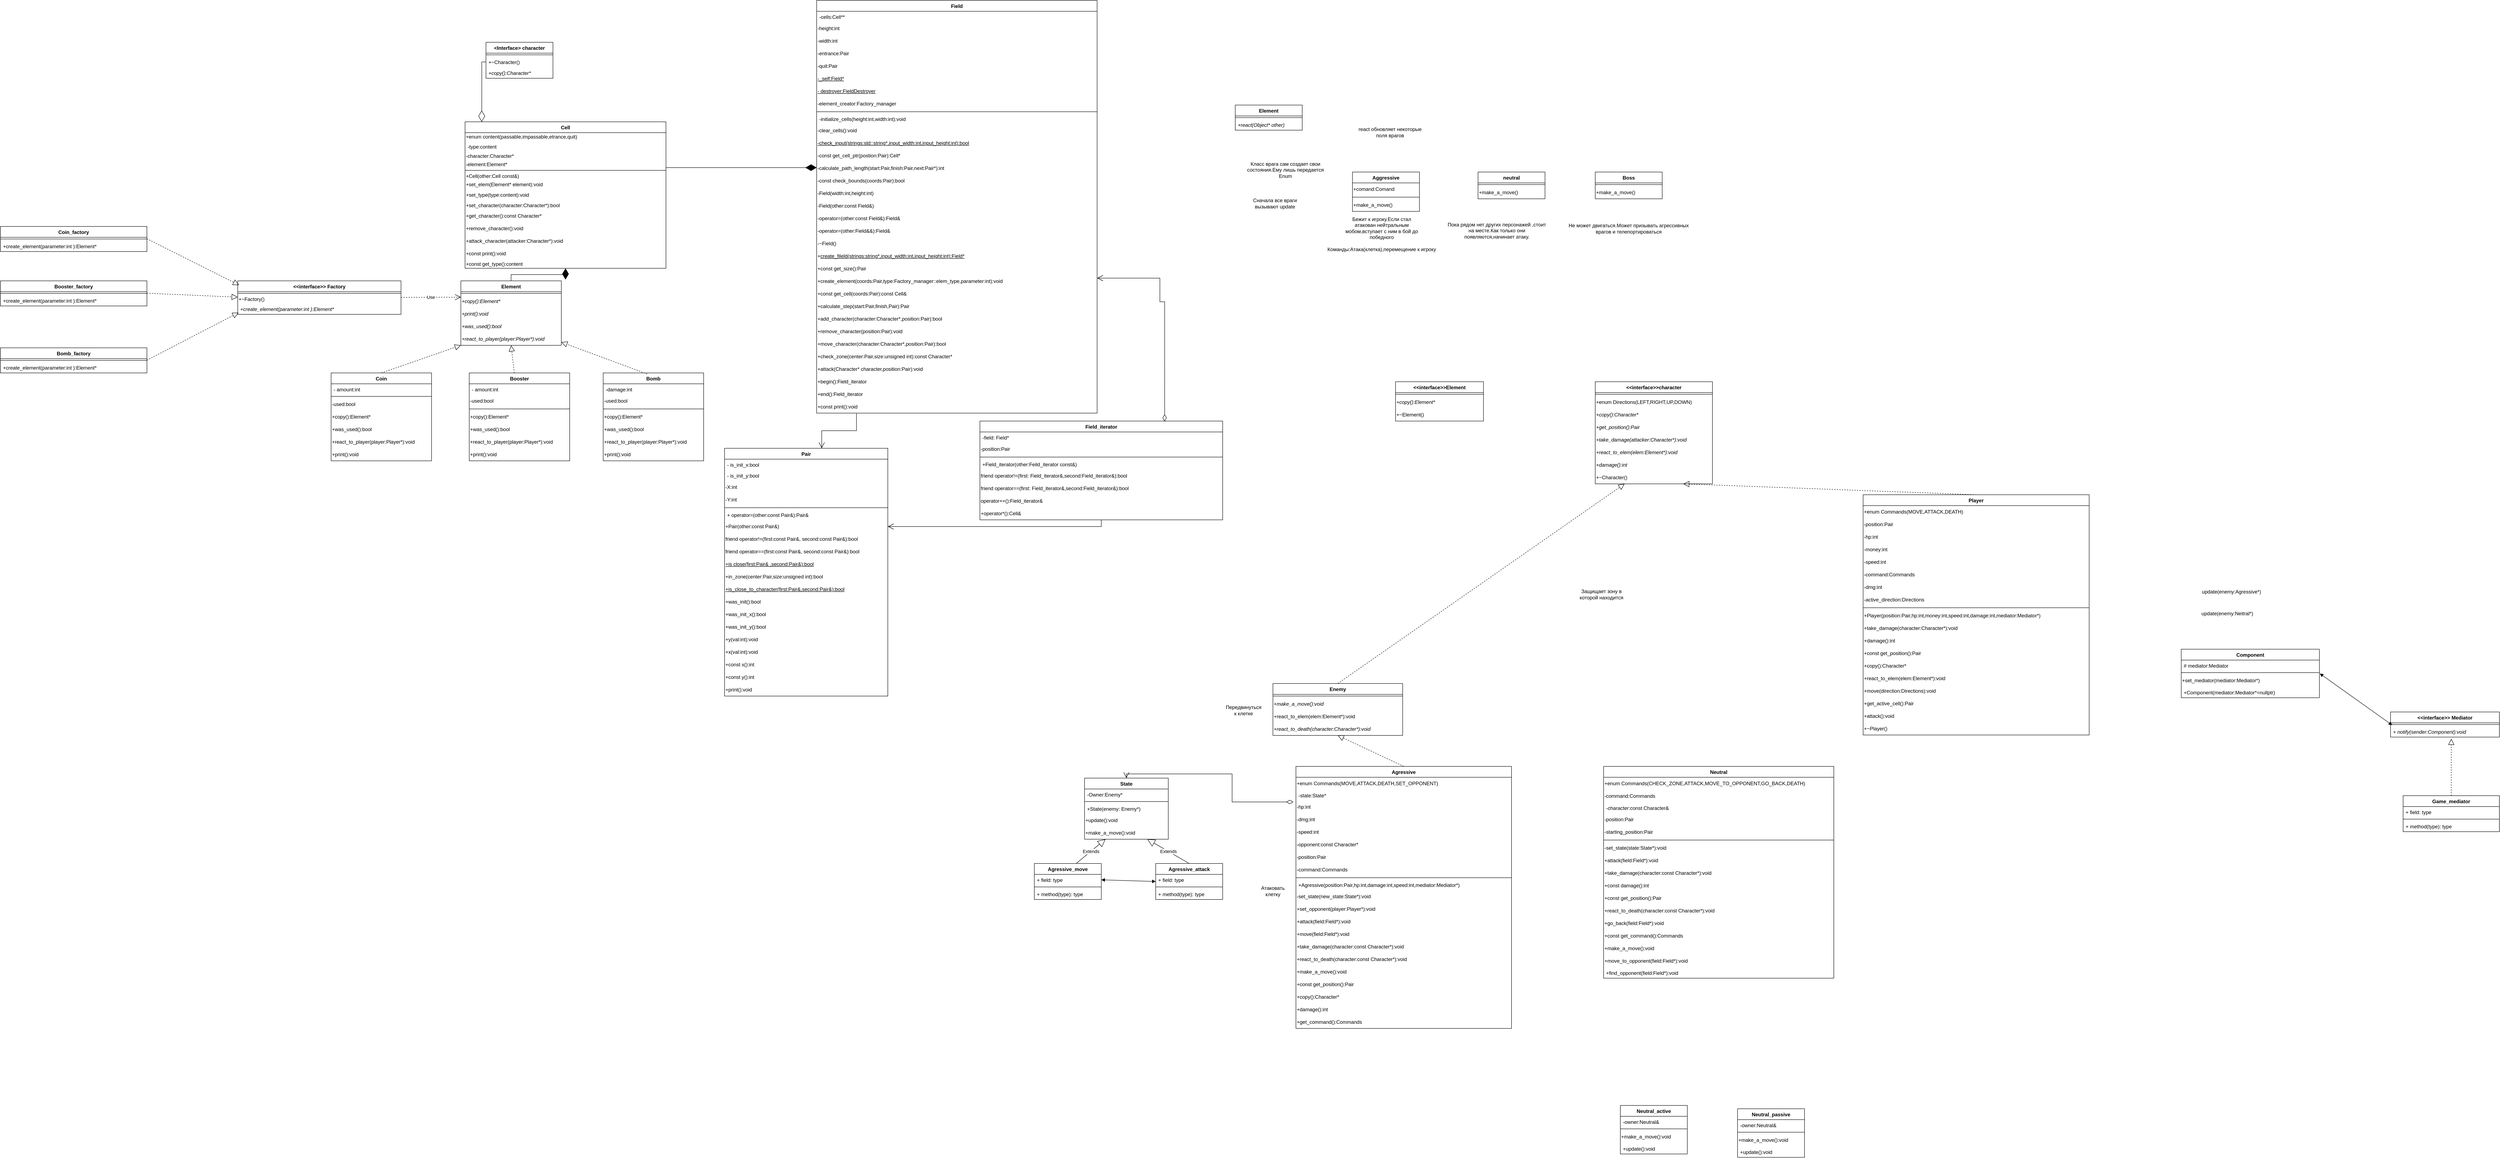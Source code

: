 <mxfile version="15.6.2" type="github">
  <diagram id="C5RBs43oDa-KdzZeNtuy" name="Page-1">
    <mxGraphModel dx="2798" dy="696" grid="1" gridSize="10" guides="1" tooltips="1" connect="1" arrows="1" fold="1" page="1" pageScale="1" pageWidth="827" pageHeight="1169" math="0" shadow="0">
      <root>
        <mxCell id="WIyWlLk6GJQsqaUBKTNV-0" />
        <mxCell id="WIyWlLk6GJQsqaUBKTNV-1" parent="WIyWlLk6GJQsqaUBKTNV-0" />
        <mxCell id="xsE1GSZscVZEgbZIW3LD-2" value="Cell" style="swimlane;fontStyle=1;align=center;verticalAlign=top;childLayout=stackLayout;horizontal=1;startSize=26;horizontalStack=0;resizeParent=1;resizeParentMax=0;resizeLast=0;collapsible=1;marginBottom=0;" parent="WIyWlLk6GJQsqaUBKTNV-1" vertex="1">
          <mxGeometry x="-260" y="350" width="480" height="350" as="geometry" />
        </mxCell>
        <mxCell id="48n6h0wSSKRTp9PxJUe6-4" value="&lt;div align=&quot;left&quot;&gt;+enum content(passable,impassable,etrance,quit)&lt;/div&gt;" style="text;html=1;strokeColor=none;fillColor=none;align=left;verticalAlign=middle;whiteSpace=wrap;rounded=0;" parent="xsE1GSZscVZEgbZIW3LD-2" vertex="1">
          <mxGeometry y="26" width="480" height="20" as="geometry" />
        </mxCell>
        <mxCell id="xsE1GSZscVZEgbZIW3LD-3" value="-type:content" style="text;strokeColor=none;fillColor=none;align=left;verticalAlign=top;spacingLeft=4;spacingRight=4;overflow=hidden;rotatable=0;points=[[0,0.5],[1,0.5]];portConstraint=eastwest;" parent="xsE1GSZscVZEgbZIW3LD-2" vertex="1">
          <mxGeometry y="46" width="480" height="26" as="geometry" />
        </mxCell>
        <mxCell id="48n6h0wSSKRTp9PxJUe6-1" value="-character:Character*" style="text;html=1;strokeColor=none;fillColor=none;align=left;verticalAlign=middle;whiteSpace=wrap;rounded=0;" parent="xsE1GSZscVZEgbZIW3LD-2" vertex="1">
          <mxGeometry y="72" width="480" height="20" as="geometry" />
        </mxCell>
        <mxCell id="48n6h0wSSKRTp9PxJUe6-0" value="-element:Element*" style="text;html=1;strokeColor=none;fillColor=none;align=left;verticalAlign=middle;whiteSpace=wrap;rounded=0;" parent="xsE1GSZscVZEgbZIW3LD-2" vertex="1">
          <mxGeometry y="92" width="480" height="20" as="geometry" />
        </mxCell>
        <mxCell id="xsE1GSZscVZEgbZIW3LD-4" value="" style="line;strokeWidth=1;fillColor=none;align=left;verticalAlign=middle;spacingTop=-1;spacingLeft=3;spacingRight=3;rotatable=0;labelPosition=right;points=[];portConstraint=eastwest;" parent="xsE1GSZscVZEgbZIW3LD-2" vertex="1">
          <mxGeometry y="112" width="480" height="8" as="geometry" />
        </mxCell>
        <mxCell id="48n6h0wSSKRTp9PxJUe6-2" value="+Cell(other:Cell const&amp;amp;)" style="text;html=1;strokeColor=none;fillColor=none;align=left;verticalAlign=middle;whiteSpace=wrap;rounded=0;" parent="xsE1GSZscVZEgbZIW3LD-2" vertex="1">
          <mxGeometry y="120" width="480" height="20" as="geometry" />
        </mxCell>
        <mxCell id="48n6h0wSSKRTp9PxJUe6-5" value="+set_elem(Element* element):void" style="text;html=1;strokeColor=none;fillColor=none;align=left;verticalAlign=middle;whiteSpace=wrap;rounded=0;" parent="xsE1GSZscVZEgbZIW3LD-2" vertex="1">
          <mxGeometry y="140" width="480" height="20" as="geometry" />
        </mxCell>
        <mxCell id="grzV_4phDnwmopxn0Cy7-0" value="+set_type(type:content):void" style="text;html=1;strokeColor=none;fillColor=none;align=left;verticalAlign=middle;whiteSpace=wrap;rounded=0;" parent="xsE1GSZscVZEgbZIW3LD-2" vertex="1">
          <mxGeometry y="160" width="480" height="30" as="geometry" />
        </mxCell>
        <mxCell id="48n6h0wSSKRTp9PxJUe6-7" value="+set_character(character:Character*):bool" style="text;html=1;strokeColor=none;fillColor=none;align=left;verticalAlign=middle;whiteSpace=wrap;rounded=0;" parent="xsE1GSZscVZEgbZIW3LD-2" vertex="1">
          <mxGeometry y="190" width="480" height="20" as="geometry" />
        </mxCell>
        <mxCell id="Km_RlHxw6roVxN_tXcQw-22" value="+get_character():const Character*" style="text;html=1;strokeColor=none;fillColor=none;align=left;verticalAlign=middle;whiteSpace=wrap;rounded=0;" vertex="1" parent="xsE1GSZscVZEgbZIW3LD-2">
          <mxGeometry y="210" width="480" height="30" as="geometry" />
        </mxCell>
        <mxCell id="grzV_4phDnwmopxn0Cy7-1" value="+remove_character():void" style="text;html=1;strokeColor=none;fillColor=none;align=left;verticalAlign=middle;whiteSpace=wrap;rounded=0;" parent="xsE1GSZscVZEgbZIW3LD-2" vertex="1">
          <mxGeometry y="240" width="480" height="30" as="geometry" />
        </mxCell>
        <mxCell id="grzV_4phDnwmopxn0Cy7-2" value="+attack_character(attacker:Character*):void" style="text;html=1;strokeColor=none;fillColor=none;align=left;verticalAlign=middle;whiteSpace=wrap;rounded=0;" parent="xsE1GSZscVZEgbZIW3LD-2" vertex="1">
          <mxGeometry y="270" width="480" height="30" as="geometry" />
        </mxCell>
        <mxCell id="GG4XUn2FxnZlyrhbKbJu-22" value="+const print():void" style="text;html=1;strokeColor=none;fillColor=none;align=left;verticalAlign=middle;whiteSpace=wrap;rounded=0;" parent="xsE1GSZscVZEgbZIW3LD-2" vertex="1">
          <mxGeometry y="300" width="480" height="30" as="geometry" />
        </mxCell>
        <mxCell id="48n6h0wSSKRTp9PxJUe6-8" value="+const get_type():content" style="text;html=1;strokeColor=none;fillColor=none;align=left;verticalAlign=middle;whiteSpace=wrap;rounded=0;" parent="xsE1GSZscVZEgbZIW3LD-2" vertex="1">
          <mxGeometry y="330" width="480" height="20" as="geometry" />
        </mxCell>
        <mxCell id="tWoFjFqfNtR5iYeBHFU--7" value="&lt;&lt;interface&gt;&gt; Factory" style="swimlane;fontStyle=1;align=center;verticalAlign=top;childLayout=stackLayout;horizontal=1;startSize=26;horizontalStack=0;resizeParent=1;resizeParentMax=0;resizeLast=0;collapsible=1;marginBottom=0;" parent="WIyWlLk6GJQsqaUBKTNV-1" vertex="1">
          <mxGeometry x="-803" y="730" width="390" height="80" as="geometry" />
        </mxCell>
        <mxCell id="tWoFjFqfNtR5iYeBHFU--9" value="" style="line;strokeWidth=1;fillColor=none;align=left;verticalAlign=middle;spacingTop=-1;spacingLeft=3;spacingRight=3;rotatable=0;labelPosition=right;points=[];portConstraint=eastwest;" parent="tWoFjFqfNtR5iYeBHFU--7" vertex="1">
          <mxGeometry y="26" width="390" height="8" as="geometry" />
        </mxCell>
        <mxCell id="McNXj-3BcxCFr41HC3wK-5" value="+~Factory()" style="text;html=1;strokeColor=none;fillColor=none;align=left;verticalAlign=middle;whiteSpace=wrap;rounded=0;" parent="tWoFjFqfNtR5iYeBHFU--7" vertex="1">
          <mxGeometry y="34" width="390" height="20" as="geometry" />
        </mxCell>
        <mxCell id="tWoFjFqfNtR5iYeBHFU--10" value="+create_element(parameter:int ):Element*" style="text;strokeColor=none;fillColor=none;align=left;verticalAlign=top;spacingLeft=4;spacingRight=4;overflow=hidden;rotatable=0;points=[[0,0.5],[1,0.5]];portConstraint=eastwest;fontStyle=2" parent="tWoFjFqfNtR5iYeBHFU--7" vertex="1">
          <mxGeometry y="54" width="390" height="26" as="geometry" />
        </mxCell>
        <mxCell id="McNXj-3BcxCFr41HC3wK-1" value="Element&#xa;" style="swimlane;fontStyle=1;align=center;verticalAlign=top;childLayout=stackLayout;horizontal=1;startSize=26;horizontalStack=0;resizeParent=1;resizeParentMax=0;resizeLast=0;collapsible=1;marginBottom=0;" parent="WIyWlLk6GJQsqaUBKTNV-1" vertex="1">
          <mxGeometry x="-270" y="730" width="240" height="154" as="geometry" />
        </mxCell>
        <mxCell id="McNXj-3BcxCFr41HC3wK-3" value="" style="line;strokeWidth=1;fillColor=none;align=left;verticalAlign=middle;spacingTop=-1;spacingLeft=3;spacingRight=3;rotatable=0;labelPosition=right;points=[];portConstraint=eastwest;" parent="McNXj-3BcxCFr41HC3wK-1" vertex="1">
          <mxGeometry y="26" width="240" height="8" as="geometry" />
        </mxCell>
        <mxCell id="Ug6BfeDQTz1O-QkU39ld-2" value="&lt;i&gt;+copy():Element*&lt;/i&gt;" style="text;html=1;strokeColor=none;fillColor=none;align=left;verticalAlign=middle;whiteSpace=wrap;rounded=0;" parent="McNXj-3BcxCFr41HC3wK-1" vertex="1">
          <mxGeometry y="34" width="240" height="30" as="geometry" />
        </mxCell>
        <mxCell id="GG4XUn2FxnZlyrhbKbJu-24" value="&lt;i&gt;+print():void&lt;/i&gt;" style="text;html=1;strokeColor=none;fillColor=none;align=left;verticalAlign=middle;whiteSpace=wrap;rounded=0;" parent="McNXj-3BcxCFr41HC3wK-1" vertex="1">
          <mxGeometry y="64" width="240" height="30" as="geometry" />
        </mxCell>
        <mxCell id="oonbf2Go2FuBxZeRhi8Y-16" value="&lt;i&gt;+was_used():bool&lt;/i&gt;" style="text;html=1;strokeColor=none;fillColor=none;align=left;verticalAlign=middle;whiteSpace=wrap;rounded=0;" parent="McNXj-3BcxCFr41HC3wK-1" vertex="1">
          <mxGeometry y="94" width="240" height="30" as="geometry" />
        </mxCell>
        <mxCell id="oonbf2Go2FuBxZeRhi8Y-2" value="&lt;i&gt;+react_to_player(player:Player*):void&lt;/i&gt;" style="text;html=1;strokeColor=none;fillColor=none;align=left;verticalAlign=middle;whiteSpace=wrap;rounded=0;" parent="McNXj-3BcxCFr41HC3wK-1" vertex="1">
          <mxGeometry y="124" width="240" height="30" as="geometry" />
        </mxCell>
        <mxCell id="McNXj-3BcxCFr41HC3wK-7" value="Use" style="endArrow=open;endSize=12;dashed=1;html=1;entryX=0;entryY=0.25;entryDx=0;entryDy=0;" parent="WIyWlLk6GJQsqaUBKTNV-1" edge="1">
          <mxGeometry width="160" relative="1" as="geometry">
            <mxPoint x="-413" y="769.5" as="sourcePoint" />
            <mxPoint x="-270" y="769" as="targetPoint" />
          </mxGeometry>
        </mxCell>
        <mxCell id="McNXj-3BcxCFr41HC3wK-9" value="Coin&#xa;" style="swimlane;fontStyle=1;align=center;verticalAlign=top;childLayout=stackLayout;horizontal=1;startSize=26;horizontalStack=0;resizeParent=1;resizeParentMax=0;resizeLast=0;collapsible=1;marginBottom=0;" parent="WIyWlLk6GJQsqaUBKTNV-1" vertex="1">
          <mxGeometry x="-580" y="950" width="240" height="210" as="geometry" />
        </mxCell>
        <mxCell id="McNXj-3BcxCFr41HC3wK-10" value="- amount:int" style="text;strokeColor=none;fillColor=none;align=left;verticalAlign=top;spacingLeft=4;spacingRight=4;overflow=hidden;rotatable=0;points=[[0,0.5],[1,0.5]];portConstraint=eastwest;" parent="McNXj-3BcxCFr41HC3wK-9" vertex="1">
          <mxGeometry y="26" width="240" height="26" as="geometry" />
        </mxCell>
        <mxCell id="McNXj-3BcxCFr41HC3wK-11" value="" style="line;strokeWidth=1;fillColor=none;align=left;verticalAlign=middle;spacingTop=-1;spacingLeft=3;spacingRight=3;rotatable=0;labelPosition=right;points=[];portConstraint=eastwest;" parent="McNXj-3BcxCFr41HC3wK-9" vertex="1">
          <mxGeometry y="52" width="240" height="8" as="geometry" />
        </mxCell>
        <mxCell id="oonbf2Go2FuBxZeRhi8Y-15" value="-used:bool" style="text;html=1;strokeColor=none;fillColor=none;align=left;verticalAlign=middle;whiteSpace=wrap;rounded=0;" parent="McNXj-3BcxCFr41HC3wK-9" vertex="1">
          <mxGeometry y="60" width="240" height="30" as="geometry" />
        </mxCell>
        <mxCell id="Ug6BfeDQTz1O-QkU39ld-5" value="+copy():Element*" style="text;html=1;strokeColor=none;fillColor=none;align=left;verticalAlign=middle;whiteSpace=wrap;rounded=0;" parent="McNXj-3BcxCFr41HC3wK-9" vertex="1">
          <mxGeometry y="90" width="240" height="30" as="geometry" />
        </mxCell>
        <mxCell id="oonbf2Go2FuBxZeRhi8Y-18" value="+was_used():bool" style="text;html=1;strokeColor=none;fillColor=none;align=left;verticalAlign=middle;whiteSpace=wrap;rounded=0;" parent="McNXj-3BcxCFr41HC3wK-9" vertex="1">
          <mxGeometry y="120" width="240" height="30" as="geometry" />
        </mxCell>
        <mxCell id="oonbf2Go2FuBxZeRhi8Y-3" value="+react_to_player(player:Player*):void" style="text;html=1;strokeColor=none;fillColor=none;align=left;verticalAlign=middle;whiteSpace=wrap;rounded=0;" parent="McNXj-3BcxCFr41HC3wK-9" vertex="1">
          <mxGeometry y="150" width="240" height="30" as="geometry" />
        </mxCell>
        <mxCell id="GG4XUn2FxnZlyrhbKbJu-27" value="+print():void" style="text;html=1;strokeColor=none;fillColor=none;align=left;verticalAlign=middle;whiteSpace=wrap;rounded=0;" parent="McNXj-3BcxCFr41HC3wK-9" vertex="1">
          <mxGeometry y="180" width="240" height="30" as="geometry" />
        </mxCell>
        <mxCell id="McNXj-3BcxCFr41HC3wK-14" value="" style="endArrow=block;dashed=1;endFill=0;endSize=12;html=1;entryX=0;entryY=1;entryDx=0;entryDy=0;exitX=0.5;exitY=0;exitDx=0;exitDy=0;" parent="WIyWlLk6GJQsqaUBKTNV-1" source="McNXj-3BcxCFr41HC3wK-9" target="oonbf2Go2FuBxZeRhi8Y-2" edge="1">
          <mxGeometry width="160" relative="1" as="geometry">
            <mxPoint x="-420" y="880" as="sourcePoint" />
            <mxPoint x="-273.6" y="875.658" as="targetPoint" />
          </mxGeometry>
        </mxCell>
        <mxCell id="McNXj-3BcxCFr41HC3wK-15" value="Booster" style="swimlane;fontStyle=1;align=center;verticalAlign=top;childLayout=stackLayout;horizontal=1;startSize=26;horizontalStack=0;resizeParent=1;resizeParentMax=0;resizeLast=0;collapsible=1;marginBottom=0;" parent="WIyWlLk6GJQsqaUBKTNV-1" vertex="1">
          <mxGeometry x="-250" y="950" width="240" height="210" as="geometry" />
        </mxCell>
        <mxCell id="McNXj-3BcxCFr41HC3wK-16" value="- amount:int" style="text;strokeColor=none;fillColor=none;align=left;verticalAlign=top;spacingLeft=4;spacingRight=4;overflow=hidden;rotatable=0;points=[[0,0.5],[1,0.5]];portConstraint=eastwest;" parent="McNXj-3BcxCFr41HC3wK-15" vertex="1">
          <mxGeometry y="26" width="240" height="26" as="geometry" />
        </mxCell>
        <mxCell id="oonbf2Go2FuBxZeRhi8Y-13" value="-used:bool" style="text;html=1;strokeColor=none;fillColor=none;align=left;verticalAlign=middle;whiteSpace=wrap;rounded=0;" parent="McNXj-3BcxCFr41HC3wK-15" vertex="1">
          <mxGeometry y="52" width="240" height="30" as="geometry" />
        </mxCell>
        <mxCell id="McNXj-3BcxCFr41HC3wK-17" value="" style="line;strokeWidth=1;fillColor=none;align=left;verticalAlign=middle;spacingTop=-1;spacingLeft=3;spacingRight=3;rotatable=0;labelPosition=right;points=[];portConstraint=eastwest;" parent="McNXj-3BcxCFr41HC3wK-15" vertex="1">
          <mxGeometry y="82" width="240" height="8" as="geometry" />
        </mxCell>
        <mxCell id="Ug6BfeDQTz1O-QkU39ld-4" value="+copy():Element*" style="text;html=1;strokeColor=none;fillColor=none;align=left;verticalAlign=middle;whiteSpace=wrap;rounded=0;" parent="McNXj-3BcxCFr41HC3wK-15" vertex="1">
          <mxGeometry y="90" width="240" height="30" as="geometry" />
        </mxCell>
        <mxCell id="oonbf2Go2FuBxZeRhi8Y-17" value="+was_used():bool" style="text;html=1;strokeColor=none;fillColor=none;align=left;verticalAlign=middle;whiteSpace=wrap;rounded=0;" parent="McNXj-3BcxCFr41HC3wK-15" vertex="1">
          <mxGeometry y="120" width="240" height="30" as="geometry" />
        </mxCell>
        <mxCell id="oonbf2Go2FuBxZeRhi8Y-4" value="+react_to_player(player:Player*):void" style="text;html=1;strokeColor=none;fillColor=none;align=left;verticalAlign=middle;whiteSpace=wrap;rounded=0;" parent="McNXj-3BcxCFr41HC3wK-15" vertex="1">
          <mxGeometry y="150" width="240" height="30" as="geometry" />
        </mxCell>
        <mxCell id="GG4XUn2FxnZlyrhbKbJu-25" value="+print():void" style="text;html=1;strokeColor=none;fillColor=none;align=left;verticalAlign=middle;whiteSpace=wrap;rounded=0;" parent="McNXj-3BcxCFr41HC3wK-15" vertex="1">
          <mxGeometry y="180" width="240" height="30" as="geometry" />
        </mxCell>
        <mxCell id="McNXj-3BcxCFr41HC3wK-22" value="" style="endArrow=block;dashed=1;endFill=0;endSize=12;html=1;entryX=0.5;entryY=1;entryDx=0;entryDy=0;" parent="WIyWlLk6GJQsqaUBKTNV-1" source="McNXj-3BcxCFr41HC3wK-15" target="oonbf2Go2FuBxZeRhi8Y-2" edge="1">
          <mxGeometry width="160" relative="1" as="geometry">
            <mxPoint x="-225" y="870" as="sourcePoint" />
            <mxPoint x="-138.48" y="882.002" as="targetPoint" />
          </mxGeometry>
        </mxCell>
        <mxCell id="el9_5BR20MesqiRmmWId-0" value="Bomb" style="swimlane;fontStyle=1;align=center;verticalAlign=top;childLayout=stackLayout;horizontal=1;startSize=26;horizontalStack=0;resizeParent=1;resizeParentMax=0;resizeLast=0;collapsible=1;marginBottom=0;" parent="WIyWlLk6GJQsqaUBKTNV-1" vertex="1">
          <mxGeometry x="70" y="950" width="240" height="210" as="geometry" />
        </mxCell>
        <mxCell id="el9_5BR20MesqiRmmWId-1" value="-damage:int" style="text;strokeColor=none;fillColor=none;align=left;verticalAlign=top;spacingLeft=4;spacingRight=4;overflow=hidden;rotatable=0;points=[[0,0.5],[1,0.5]];portConstraint=eastwest;" parent="el9_5BR20MesqiRmmWId-0" vertex="1">
          <mxGeometry y="26" width="240" height="26" as="geometry" />
        </mxCell>
        <mxCell id="oonbf2Go2FuBxZeRhi8Y-14" value="-used:bool" style="text;html=1;strokeColor=none;fillColor=none;align=left;verticalAlign=middle;whiteSpace=wrap;rounded=0;" parent="el9_5BR20MesqiRmmWId-0" vertex="1">
          <mxGeometry y="52" width="240" height="30" as="geometry" />
        </mxCell>
        <mxCell id="el9_5BR20MesqiRmmWId-2" value="" style="line;strokeWidth=1;fillColor=none;align=left;verticalAlign=middle;spacingTop=-1;spacingLeft=3;spacingRight=3;rotatable=0;labelPosition=right;points=[];portConstraint=eastwest;" parent="el9_5BR20MesqiRmmWId-0" vertex="1">
          <mxGeometry y="82" width="240" height="8" as="geometry" />
        </mxCell>
        <mxCell id="Ug6BfeDQTz1O-QkU39ld-3" value="+copy():Element*" style="text;html=1;strokeColor=none;fillColor=none;align=left;verticalAlign=middle;whiteSpace=wrap;rounded=0;" parent="el9_5BR20MesqiRmmWId-0" vertex="1">
          <mxGeometry y="90" width="240" height="30" as="geometry" />
        </mxCell>
        <mxCell id="oonbf2Go2FuBxZeRhi8Y-19" value="+was_used():bool" style="text;html=1;strokeColor=none;fillColor=none;align=left;verticalAlign=middle;whiteSpace=wrap;rounded=0;" parent="el9_5BR20MesqiRmmWId-0" vertex="1">
          <mxGeometry y="120" width="240" height="30" as="geometry" />
        </mxCell>
        <mxCell id="oonbf2Go2FuBxZeRhi8Y-5" value="+react_to_player(player:Player*):void" style="text;html=1;strokeColor=none;fillColor=none;align=left;verticalAlign=middle;whiteSpace=wrap;rounded=0;" parent="el9_5BR20MesqiRmmWId-0" vertex="1">
          <mxGeometry y="150" width="240" height="30" as="geometry" />
        </mxCell>
        <mxCell id="GG4XUn2FxnZlyrhbKbJu-26" value="+print():void" style="text;html=1;strokeColor=none;fillColor=none;align=left;verticalAlign=middle;whiteSpace=wrap;rounded=0;" parent="el9_5BR20MesqiRmmWId-0" vertex="1">
          <mxGeometry y="180" width="240" height="30" as="geometry" />
        </mxCell>
        <mxCell id="el9_5BR20MesqiRmmWId-5" value="" style="endArrow=block;dashed=1;endFill=0;endSize=12;html=1;exitX=0.438;exitY=0.012;exitDx=0;exitDy=0;exitPerimeter=0;entryX=1;entryY=0.75;entryDx=0;entryDy=0;" parent="WIyWlLk6GJQsqaUBKTNV-1" source="el9_5BR20MesqiRmmWId-0" target="oonbf2Go2FuBxZeRhi8Y-2" edge="1">
          <mxGeometry width="160" relative="1" as="geometry">
            <mxPoint x="-110" y="820" as="sourcePoint" />
            <mxPoint x="-30" y="867" as="targetPoint" />
          </mxGeometry>
        </mxCell>
        <mxCell id="el9_5BR20MesqiRmmWId-6" value="Coin_factory" style="swimlane;fontStyle=1;align=center;verticalAlign=top;childLayout=stackLayout;horizontal=1;startSize=26;horizontalStack=0;resizeParent=1;resizeParentMax=0;resizeLast=0;collapsible=1;marginBottom=0;" parent="WIyWlLk6GJQsqaUBKTNV-1" vertex="1">
          <mxGeometry x="-1370" y="600" width="350" height="60" as="geometry" />
        </mxCell>
        <mxCell id="el9_5BR20MesqiRmmWId-8" value="" style="line;strokeWidth=1;fillColor=none;align=left;verticalAlign=middle;spacingTop=-1;spacingLeft=3;spacingRight=3;rotatable=0;labelPosition=right;points=[];portConstraint=eastwest;" parent="el9_5BR20MesqiRmmWId-6" vertex="1">
          <mxGeometry y="26" width="350" height="8" as="geometry" />
        </mxCell>
        <mxCell id="el9_5BR20MesqiRmmWId-10" value="+create_element(parameter:int ):Element*" style="text;strokeColor=none;fillColor=none;align=left;verticalAlign=top;spacingLeft=4;spacingRight=4;overflow=hidden;rotatable=0;points=[[0,0.5],[1,0.5]];portConstraint=eastwest;fontStyle=0" parent="el9_5BR20MesqiRmmWId-6" vertex="1">
          <mxGeometry y="34" width="350" height="26" as="geometry" />
        </mxCell>
        <mxCell id="8DYW9aeiwufktY21G8mX-1" value="Booster_factory" style="swimlane;fontStyle=1;align=center;verticalAlign=top;childLayout=stackLayout;horizontal=1;startSize=26;horizontalStack=0;resizeParent=1;resizeParentMax=0;resizeLast=0;collapsible=1;marginBottom=0;" parent="WIyWlLk6GJQsqaUBKTNV-1" vertex="1">
          <mxGeometry x="-1370" y="730" width="350" height="60" as="geometry" />
        </mxCell>
        <mxCell id="8DYW9aeiwufktY21G8mX-2" value="" style="line;strokeWidth=1;fillColor=none;align=left;verticalAlign=middle;spacingTop=-1;spacingLeft=3;spacingRight=3;rotatable=0;labelPosition=right;points=[];portConstraint=eastwest;" parent="8DYW9aeiwufktY21G8mX-1" vertex="1">
          <mxGeometry y="26" width="350" height="8" as="geometry" />
        </mxCell>
        <mxCell id="8DYW9aeiwufktY21G8mX-3" value="+create_element(parameter:int ):Element*" style="text;strokeColor=none;fillColor=none;align=left;verticalAlign=top;spacingLeft=4;spacingRight=4;overflow=hidden;rotatable=0;points=[[0,0.5],[1,0.5]];portConstraint=eastwest;fontStyle=0" parent="8DYW9aeiwufktY21G8mX-1" vertex="1">
          <mxGeometry y="34" width="350" height="26" as="geometry" />
        </mxCell>
        <mxCell id="8DYW9aeiwufktY21G8mX-4" value="Bomb_factory" style="swimlane;fontStyle=1;align=center;verticalAlign=top;childLayout=stackLayout;horizontal=1;startSize=26;horizontalStack=0;resizeParent=1;resizeParentMax=0;resizeLast=0;collapsible=1;marginBottom=0;" parent="WIyWlLk6GJQsqaUBKTNV-1" vertex="1">
          <mxGeometry x="-1370" y="890" width="350" height="60" as="geometry" />
        </mxCell>
        <mxCell id="8DYW9aeiwufktY21G8mX-5" value="" style="line;strokeWidth=1;fillColor=none;align=left;verticalAlign=middle;spacingTop=-1;spacingLeft=3;spacingRight=3;rotatable=0;labelPosition=right;points=[];portConstraint=eastwest;" parent="8DYW9aeiwufktY21G8mX-4" vertex="1">
          <mxGeometry y="26" width="350" height="8" as="geometry" />
        </mxCell>
        <mxCell id="8DYW9aeiwufktY21G8mX-6" value="+create_element(parameter:int ):Element*" style="text;strokeColor=none;fillColor=none;align=left;verticalAlign=top;spacingLeft=4;spacingRight=4;overflow=hidden;rotatable=0;points=[[0,0.5],[1,0.5]];portConstraint=eastwest;fontStyle=0" parent="8DYW9aeiwufktY21G8mX-4" vertex="1">
          <mxGeometry y="34" width="350" height="26" as="geometry" />
        </mxCell>
        <mxCell id="8DYW9aeiwufktY21G8mX-7" value="" style="endArrow=block;dashed=1;endFill=0;endSize=12;html=1;entryX=0.008;entryY=0.125;entryDx=0;entryDy=0;entryPerimeter=0;" parent="WIyWlLk6GJQsqaUBKTNV-1" target="tWoFjFqfNtR5iYeBHFU--7" edge="1">
          <mxGeometry width="160" relative="1" as="geometry">
            <mxPoint x="-1020" y="629.5" as="sourcePoint" />
            <mxPoint x="-860" y="629.5" as="targetPoint" />
          </mxGeometry>
        </mxCell>
        <mxCell id="8DYW9aeiwufktY21G8mX-8" value="" style="endArrow=block;dashed=1;endFill=0;endSize=12;html=1;entryX=0;entryY=0.25;entryDx=0;entryDy=0;" parent="WIyWlLk6GJQsqaUBKTNV-1" target="McNXj-3BcxCFr41HC3wK-5" edge="1">
          <mxGeometry width="160" relative="1" as="geometry">
            <mxPoint x="-1020" y="759.5" as="sourcePoint" />
            <mxPoint x="-860" y="759.5" as="targetPoint" />
          </mxGeometry>
        </mxCell>
        <mxCell id="8DYW9aeiwufktY21G8mX-9" value="" style="endArrow=block;dashed=1;endFill=0;endSize=12;html=1;entryX=0.005;entryY=0.846;entryDx=0;entryDy=0;entryPerimeter=0;" parent="WIyWlLk6GJQsqaUBKTNV-1" target="tWoFjFqfNtR5iYeBHFU--10" edge="1">
          <mxGeometry width="160" relative="1" as="geometry">
            <mxPoint x="-1020" y="919.5" as="sourcePoint" />
            <mxPoint x="-860" y="919.5" as="targetPoint" />
          </mxGeometry>
        </mxCell>
        <mxCell id="Iwc6zqxQIkc-S9eKUuf3-0" value="Field" style="swimlane;fontStyle=1;align=center;verticalAlign=top;childLayout=stackLayout;horizontal=1;startSize=26;horizontalStack=0;resizeParent=1;resizeParentMax=0;resizeLast=0;collapsible=1;marginBottom=0;" parent="WIyWlLk6GJQsqaUBKTNV-1" vertex="1">
          <mxGeometry x="580" y="60" width="670" height="986" as="geometry" />
        </mxCell>
        <mxCell id="Iwc6zqxQIkc-S9eKUuf3-1" value="-cells:Cell**" style="text;strokeColor=none;fillColor=none;align=left;verticalAlign=top;spacingLeft=4;spacingRight=4;overflow=hidden;rotatable=0;points=[[0,0.5],[1,0.5]];portConstraint=eastwest;" parent="Iwc6zqxQIkc-S9eKUuf3-0" vertex="1">
          <mxGeometry y="26" width="670" height="26" as="geometry" />
        </mxCell>
        <mxCell id="GG4XUn2FxnZlyrhbKbJu-0" value="-height:int" style="text;html=1;strokeColor=none;fillColor=none;align=left;verticalAlign=middle;whiteSpace=wrap;rounded=0;" parent="Iwc6zqxQIkc-S9eKUuf3-0" vertex="1">
          <mxGeometry y="52" width="670" height="30" as="geometry" />
        </mxCell>
        <mxCell id="GG4XUn2FxnZlyrhbKbJu-1" value="-width:int" style="text;html=1;strokeColor=none;fillColor=none;align=left;verticalAlign=middle;whiteSpace=wrap;rounded=0;" parent="Iwc6zqxQIkc-S9eKUuf3-0" vertex="1">
          <mxGeometry y="82" width="670" height="30" as="geometry" />
        </mxCell>
        <mxCell id="GG4XUn2FxnZlyrhbKbJu-2" value="-entrance:Pair" style="text;html=1;strokeColor=none;fillColor=none;align=left;verticalAlign=middle;whiteSpace=wrap;rounded=0;" parent="Iwc6zqxQIkc-S9eKUuf3-0" vertex="1">
          <mxGeometry y="112" width="670" height="30" as="geometry" />
        </mxCell>
        <mxCell id="GG4XUn2FxnZlyrhbKbJu-3" value="-quit:Pair" style="text;html=1;strokeColor=none;fillColor=none;align=left;verticalAlign=middle;whiteSpace=wrap;rounded=0;" parent="Iwc6zqxQIkc-S9eKUuf3-0" vertex="1">
          <mxGeometry y="142" width="670" height="30" as="geometry" />
        </mxCell>
        <mxCell id="tuSI-3SOKSr631faxkzB-22" value="&lt;u&gt;-_self:Field*&lt;/u&gt;" style="text;html=1;strokeColor=none;fillColor=none;align=left;verticalAlign=middle;whiteSpace=wrap;rounded=0;" parent="Iwc6zqxQIkc-S9eKUuf3-0" vertex="1">
          <mxGeometry y="172" width="670" height="30" as="geometry" />
        </mxCell>
        <mxCell id="tuSI-3SOKSr631faxkzB-23" value="&lt;u&gt;- destroyer:FieldDestroyer&lt;/u&gt;" style="text;html=1;strokeColor=none;fillColor=none;align=left;verticalAlign=middle;whiteSpace=wrap;rounded=0;" parent="Iwc6zqxQIkc-S9eKUuf3-0" vertex="1">
          <mxGeometry y="202" width="670" height="30" as="geometry" />
        </mxCell>
        <mxCell id="GG4XUn2FxnZlyrhbKbJu-4" value="-element_creator:Factory_manager" style="text;html=1;strokeColor=none;fillColor=none;align=left;verticalAlign=middle;whiteSpace=wrap;rounded=0;" parent="Iwc6zqxQIkc-S9eKUuf3-0" vertex="1">
          <mxGeometry y="232" width="670" height="30" as="geometry" />
        </mxCell>
        <mxCell id="Iwc6zqxQIkc-S9eKUuf3-2" value="" style="line;strokeWidth=1;fillColor=none;align=left;verticalAlign=middle;spacingTop=-1;spacingLeft=3;spacingRight=3;rotatable=0;labelPosition=right;points=[];portConstraint=eastwest;" parent="Iwc6zqxQIkc-S9eKUuf3-0" vertex="1">
          <mxGeometry y="262" width="670" height="8" as="geometry" />
        </mxCell>
        <mxCell id="Iwc6zqxQIkc-S9eKUuf3-3" value="-initialize_cells(height:int,width:int):void" style="text;strokeColor=none;fillColor=none;align=left;verticalAlign=top;spacingLeft=4;spacingRight=4;overflow=hidden;rotatable=0;points=[[0,0.5],[1,0.5]];portConstraint=eastwest;" parent="Iwc6zqxQIkc-S9eKUuf3-0" vertex="1">
          <mxGeometry y="270" width="670" height="26" as="geometry" />
        </mxCell>
        <mxCell id="tuSI-3SOKSr631faxkzB-24" value="-clear_cells():void" style="text;html=1;strokeColor=none;fillColor=none;align=left;verticalAlign=middle;whiteSpace=wrap;rounded=0;" parent="Iwc6zqxQIkc-S9eKUuf3-0" vertex="1">
          <mxGeometry y="296" width="670" height="30" as="geometry" />
        </mxCell>
        <mxCell id="tuSI-3SOKSr631faxkzB-25" value="&lt;u&gt;-check_input(strings:std::string*,input_width:int,input_height:int):bool&lt;/u&gt;" style="text;html=1;strokeColor=none;fillColor=none;align=left;verticalAlign=middle;whiteSpace=wrap;rounded=0;" parent="Iwc6zqxQIkc-S9eKUuf3-0" vertex="1">
          <mxGeometry y="326" width="670" height="30" as="geometry" />
        </mxCell>
        <mxCell id="tuSI-3SOKSr631faxkzB-26" value="-const get_cell_ptr(postion:Pair):Cell*" style="text;html=1;strokeColor=none;fillColor=none;align=left;verticalAlign=middle;whiteSpace=wrap;rounded=0;" parent="Iwc6zqxQIkc-S9eKUuf3-0" vertex="1">
          <mxGeometry y="356" width="670" height="30" as="geometry" />
        </mxCell>
        <mxCell id="tuSI-3SOKSr631faxkzB-27" value="-calculate_path_length(start:Pair,finish:Pair,next:Pair*):int" style="text;html=1;strokeColor=none;fillColor=none;align=left;verticalAlign=middle;whiteSpace=wrap;rounded=0;" parent="Iwc6zqxQIkc-S9eKUuf3-0" vertex="1">
          <mxGeometry y="386" width="670" height="30" as="geometry" />
        </mxCell>
        <mxCell id="tuSI-3SOKSr631faxkzB-28" value="-const check_bounds(coords:Pair):bool" style="text;html=1;strokeColor=none;fillColor=none;align=left;verticalAlign=middle;whiteSpace=wrap;rounded=0;" parent="Iwc6zqxQIkc-S9eKUuf3-0" vertex="1">
          <mxGeometry y="416" width="670" height="30" as="geometry" />
        </mxCell>
        <mxCell id="GG4XUn2FxnZlyrhbKbJu-5" value="-Field(width:int,height:int)" style="text;html=1;strokeColor=none;fillColor=none;align=left;verticalAlign=middle;whiteSpace=wrap;rounded=0;" parent="Iwc6zqxQIkc-S9eKUuf3-0" vertex="1">
          <mxGeometry y="446" width="670" height="30" as="geometry" />
        </mxCell>
        <mxCell id="GG4XUn2FxnZlyrhbKbJu-6" value="-Field(other:const Field&amp;amp;)" style="text;html=1;strokeColor=none;fillColor=none;align=left;verticalAlign=middle;whiteSpace=wrap;rounded=0;" parent="Iwc6zqxQIkc-S9eKUuf3-0" vertex="1">
          <mxGeometry y="476" width="670" height="30" as="geometry" />
        </mxCell>
        <mxCell id="GG4XUn2FxnZlyrhbKbJu-7" value="-operator=(other:const Field&amp;amp;):Field&amp;amp;" style="text;html=1;strokeColor=none;fillColor=none;align=left;verticalAlign=middle;whiteSpace=wrap;rounded=0;" parent="Iwc6zqxQIkc-S9eKUuf3-0" vertex="1">
          <mxGeometry y="506" width="670" height="30" as="geometry" />
        </mxCell>
        <mxCell id="GG4XUn2FxnZlyrhbKbJu-8" value="-operator=(other:Field&amp;amp;&amp;amp;):Field&amp;amp;" style="text;html=1;strokeColor=none;fillColor=none;align=left;verticalAlign=middle;whiteSpace=wrap;rounded=0;" parent="Iwc6zqxQIkc-S9eKUuf3-0" vertex="1">
          <mxGeometry y="536" width="670" height="30" as="geometry" />
        </mxCell>
        <mxCell id="tuSI-3SOKSr631faxkzB-29" value="-~Field()" style="text;html=1;strokeColor=none;fillColor=none;align=left;verticalAlign=middle;whiteSpace=wrap;rounded=0;" parent="Iwc6zqxQIkc-S9eKUuf3-0" vertex="1">
          <mxGeometry y="566" width="670" height="30" as="geometry" />
        </mxCell>
        <mxCell id="MBrvf-cVYj65ZBORAVVF-1" value="+&lt;u&gt;create_fileld(strings:string*,input_width:int,input_height:int):Field*&lt;/u&gt;" style="text;html=1;strokeColor=none;fillColor=none;align=left;verticalAlign=middle;whiteSpace=wrap;rounded=0;" parent="Iwc6zqxQIkc-S9eKUuf3-0" vertex="1">
          <mxGeometry y="596" width="670" height="30" as="geometry" />
        </mxCell>
        <mxCell id="GG4XUn2FxnZlyrhbKbJu-9" value="+const get_size():Pair" style="text;html=1;strokeColor=none;fillColor=none;align=left;verticalAlign=middle;whiteSpace=wrap;rounded=0;" parent="Iwc6zqxQIkc-S9eKUuf3-0" vertex="1">
          <mxGeometry y="626" width="670" height="30" as="geometry" />
        </mxCell>
        <mxCell id="GG4XUn2FxnZlyrhbKbJu-11" value="+create_element(coords:Pair,type:Factory_manager::elem_type,parameter:int):void" style="text;html=1;strokeColor=none;fillColor=none;align=left;verticalAlign=middle;whiteSpace=wrap;rounded=0;" parent="Iwc6zqxQIkc-S9eKUuf3-0" vertex="1">
          <mxGeometry y="656" width="670" height="30" as="geometry" />
        </mxCell>
        <mxCell id="GG4XUn2FxnZlyrhbKbJu-10" value="+const get_cell(coords:Pair):const Cell&amp;amp;" style="text;html=1;strokeColor=none;fillColor=none;align=left;verticalAlign=middle;whiteSpace=wrap;rounded=0;" parent="Iwc6zqxQIkc-S9eKUuf3-0" vertex="1">
          <mxGeometry y="686" width="670" height="30" as="geometry" />
        </mxCell>
        <mxCell id="oonbf2Go2FuBxZeRhi8Y-0" value="+calculate_step(start:Pair,finish,Pair):Pair" style="text;html=1;strokeColor=none;fillColor=none;align=left;verticalAlign=middle;whiteSpace=wrap;rounded=0;" parent="Iwc6zqxQIkc-S9eKUuf3-0" vertex="1">
          <mxGeometry y="716" width="670" height="30" as="geometry" />
        </mxCell>
        <mxCell id="oonbf2Go2FuBxZeRhi8Y-11" value="+add_character(character:Character*,position:Pair):bool" style="text;html=1;strokeColor=none;fillColor=none;align=left;verticalAlign=middle;whiteSpace=wrap;rounded=0;" parent="Iwc6zqxQIkc-S9eKUuf3-0" vertex="1">
          <mxGeometry y="746" width="670" height="30" as="geometry" />
        </mxCell>
        <mxCell id="oonbf2Go2FuBxZeRhi8Y-12" value="+remove_character(position:Pair):void" style="text;html=1;strokeColor=none;fillColor=none;align=left;verticalAlign=middle;whiteSpace=wrap;rounded=0;" parent="Iwc6zqxQIkc-S9eKUuf3-0" vertex="1">
          <mxGeometry y="776" width="670" height="30" as="geometry" />
        </mxCell>
        <mxCell id="oonbf2Go2FuBxZeRhi8Y-10" value="+move_character(character:Character*,position:Pair):bool" style="text;html=1;strokeColor=none;fillColor=none;align=left;verticalAlign=middle;whiteSpace=wrap;rounded=0;" parent="Iwc6zqxQIkc-S9eKUuf3-0" vertex="1">
          <mxGeometry y="806" width="670" height="30" as="geometry" />
        </mxCell>
        <mxCell id="Km_RlHxw6roVxN_tXcQw-21" value="+check_zone(center:Pair,size:unsigned int):const Character*" style="text;html=1;strokeColor=none;fillColor=none;align=left;verticalAlign=middle;whiteSpace=wrap;rounded=0;" vertex="1" parent="Iwc6zqxQIkc-S9eKUuf3-0">
          <mxGeometry y="836" width="670" height="30" as="geometry" />
        </mxCell>
        <mxCell id="oonbf2Go2FuBxZeRhi8Y-20" value="+attack(Character* character,position:Pair):void" style="text;html=1;strokeColor=none;fillColor=none;align=left;verticalAlign=middle;whiteSpace=wrap;rounded=0;" parent="Iwc6zqxQIkc-S9eKUuf3-0" vertex="1">
          <mxGeometry y="866" width="670" height="30" as="geometry" />
        </mxCell>
        <mxCell id="GG4XUn2FxnZlyrhbKbJu-13" value="+begin():Field_iterator" style="text;html=1;strokeColor=none;fillColor=none;align=left;verticalAlign=middle;whiteSpace=wrap;rounded=0;" parent="Iwc6zqxQIkc-S9eKUuf3-0" vertex="1">
          <mxGeometry y="896" width="670" height="30" as="geometry" />
        </mxCell>
        <mxCell id="GG4XUn2FxnZlyrhbKbJu-14" value="+end():Field_iterator" style="text;html=1;strokeColor=none;fillColor=none;align=left;verticalAlign=middle;whiteSpace=wrap;rounded=0;" parent="Iwc6zqxQIkc-S9eKUuf3-0" vertex="1">
          <mxGeometry y="926" width="670" height="30" as="geometry" />
        </mxCell>
        <mxCell id="GG4XUn2FxnZlyrhbKbJu-12" value="+const print():void" style="text;html=1;strokeColor=none;fillColor=none;align=left;verticalAlign=middle;whiteSpace=wrap;rounded=0;" parent="Iwc6zqxQIkc-S9eKUuf3-0" vertex="1">
          <mxGeometry y="956" width="670" height="30" as="geometry" />
        </mxCell>
        <mxCell id="Ug6BfeDQTz1O-QkU39ld-11" value="" style="endArrow=diamondThin;endFill=1;endSize=24;html=1;rounded=0;edgeStyle=orthogonalEdgeStyle;entryX=0.5;entryY=1;entryDx=0;entryDy=0;exitX=0.5;exitY=0;exitDx=0;exitDy=0;" parent="WIyWlLk6GJQsqaUBKTNV-1" source="McNXj-3BcxCFr41HC3wK-1" target="48n6h0wSSKRTp9PxJUe6-8" edge="1">
          <mxGeometry width="160" relative="1" as="geometry">
            <mxPoint x="-90" y="650" as="sourcePoint" />
            <mxPoint x="70" y="650" as="targetPoint" />
          </mxGeometry>
        </mxCell>
        <mxCell id="GG4XUn2FxnZlyrhbKbJu-17" value="" style="endArrow=diamondThin;endFill=1;endSize=24;html=1;rounded=0;edgeStyle=orthogonalEdgeStyle;" parent="WIyWlLk6GJQsqaUBKTNV-1" edge="1">
          <mxGeometry width="160" relative="1" as="geometry">
            <mxPoint x="220" y="459.5" as="sourcePoint" />
            <mxPoint x="580" y="459.5" as="targetPoint" />
          </mxGeometry>
        </mxCell>
        <mxCell id="GG4XUn2FxnZlyrhbKbJu-28" value="Field_iterator" style="swimlane;fontStyle=1;align=center;verticalAlign=top;childLayout=stackLayout;horizontal=1;startSize=26;horizontalStack=0;resizeParent=1;resizeParentMax=0;resizeLast=0;collapsible=1;marginBottom=0;" parent="WIyWlLk6GJQsqaUBKTNV-1" vertex="1">
          <mxGeometry x="970" y="1065" width="580" height="236" as="geometry" />
        </mxCell>
        <mxCell id="GG4XUn2FxnZlyrhbKbJu-29" value="-field: Field*" style="text;strokeColor=none;fillColor=none;align=left;verticalAlign=top;spacingLeft=4;spacingRight=4;overflow=hidden;rotatable=0;points=[[0,0.5],[1,0.5]];portConstraint=eastwest;" parent="GG4XUn2FxnZlyrhbKbJu-28" vertex="1">
          <mxGeometry y="26" width="580" height="26" as="geometry" />
        </mxCell>
        <mxCell id="GG4XUn2FxnZlyrhbKbJu-32" value="-position:Pair" style="text;html=1;strokeColor=none;fillColor=none;align=left;verticalAlign=middle;whiteSpace=wrap;rounded=0;" parent="GG4XUn2FxnZlyrhbKbJu-28" vertex="1">
          <mxGeometry y="52" width="580" height="30" as="geometry" />
        </mxCell>
        <mxCell id="GG4XUn2FxnZlyrhbKbJu-30" value="" style="line;strokeWidth=1;fillColor=none;align=left;verticalAlign=middle;spacingTop=-1;spacingLeft=3;spacingRight=3;rotatable=0;labelPosition=right;points=[];portConstraint=eastwest;" parent="GG4XUn2FxnZlyrhbKbJu-28" vertex="1">
          <mxGeometry y="82" width="580" height="8" as="geometry" />
        </mxCell>
        <mxCell id="GG4XUn2FxnZlyrhbKbJu-31" value="+Field_iterator(other:Feild_iterator const&amp;)" style="text;strokeColor=none;fillColor=none;align=left;verticalAlign=top;spacingLeft=4;spacingRight=4;overflow=hidden;rotatable=0;points=[[0,0.5],[1,0.5]];portConstraint=eastwest;" parent="GG4XUn2FxnZlyrhbKbJu-28" vertex="1">
          <mxGeometry y="90" width="580" height="26" as="geometry" />
        </mxCell>
        <mxCell id="GG4XUn2FxnZlyrhbKbJu-34" value="friend operator!=(first: Field_iterator&amp;amp;,second:Field_iterator&amp;amp;):bool" style="text;html=1;strokeColor=none;fillColor=none;align=left;verticalAlign=middle;whiteSpace=wrap;rounded=0;" parent="GG4XUn2FxnZlyrhbKbJu-28" vertex="1">
          <mxGeometry y="116" width="580" height="30" as="geometry" />
        </mxCell>
        <mxCell id="GG4XUn2FxnZlyrhbKbJu-36" value="friend operator==(first: Field_iterator&amp;amp;,second:Field_iterator&amp;amp;):bool" style="text;html=1;strokeColor=none;fillColor=none;align=left;verticalAlign=middle;whiteSpace=wrap;rounded=0;" parent="GG4XUn2FxnZlyrhbKbJu-28" vertex="1">
          <mxGeometry y="146" width="580" height="30" as="geometry" />
        </mxCell>
        <mxCell id="GG4XUn2FxnZlyrhbKbJu-39" value="operator++():Field_iterator&amp;amp;" style="text;html=1;strokeColor=none;fillColor=none;align=left;verticalAlign=middle;whiteSpace=wrap;rounded=0;" parent="GG4XUn2FxnZlyrhbKbJu-28" vertex="1">
          <mxGeometry y="176" width="580" height="30" as="geometry" />
        </mxCell>
        <mxCell id="GG4XUn2FxnZlyrhbKbJu-37" value="+operator*():Cell&amp;amp;" style="text;html=1;strokeColor=none;fillColor=none;align=left;verticalAlign=middle;whiteSpace=wrap;rounded=0;" parent="GG4XUn2FxnZlyrhbKbJu-28" vertex="1">
          <mxGeometry y="206" width="580" height="30" as="geometry" />
        </mxCell>
        <mxCell id="GG4XUn2FxnZlyrhbKbJu-40" value="" style="endArrow=open;html=1;endSize=12;startArrow=diamondThin;startSize=14;startFill=0;edgeStyle=orthogonalEdgeStyle;align=left;verticalAlign=bottom;rounded=0;fontStyle=0;entryX=1;entryY=0.25;entryDx=0;entryDy=0;exitX=0.761;exitY=0.003;exitDx=0;exitDy=0;exitPerimeter=0;" parent="WIyWlLk6GJQsqaUBKTNV-1" source="GG4XUn2FxnZlyrhbKbJu-28" target="GG4XUn2FxnZlyrhbKbJu-11" edge="1">
          <mxGeometry x="-1" y="3" relative="1" as="geometry">
            <mxPoint x="1400" y="949" as="sourcePoint" />
            <mxPoint x="1400" y="850" as="targetPoint" />
            <Array as="points">
              <mxPoint x="1411" y="780" />
              <mxPoint x="1400" y="780" />
              <mxPoint x="1400" y="724" />
            </Array>
          </mxGeometry>
        </mxCell>
        <mxCell id="GG4XUn2FxnZlyrhbKbJu-41" value="Pair" style="swimlane;fontStyle=1;align=center;verticalAlign=top;childLayout=stackLayout;horizontal=1;startSize=26;horizontalStack=0;resizeParent=1;resizeParentMax=0;resizeLast=0;collapsible=1;marginBottom=0;" parent="WIyWlLk6GJQsqaUBKTNV-1" vertex="1">
          <mxGeometry x="360" y="1130" width="390" height="592" as="geometry" />
        </mxCell>
        <mxCell id="GG4XUn2FxnZlyrhbKbJu-42" value="- is_init_x:bool" style="text;strokeColor=none;fillColor=none;align=left;verticalAlign=top;spacingLeft=4;spacingRight=4;overflow=hidden;rotatable=0;points=[[0,0.5],[1,0.5]];portConstraint=eastwest;" parent="GG4XUn2FxnZlyrhbKbJu-41" vertex="1">
          <mxGeometry y="26" width="390" height="26" as="geometry" />
        </mxCell>
        <mxCell id="GG4XUn2FxnZlyrhbKbJu-45" value="- is_init_y:bool" style="text;strokeColor=none;fillColor=none;align=left;verticalAlign=top;spacingLeft=4;spacingRight=4;overflow=hidden;rotatable=0;points=[[0,0.5],[1,0.5]];portConstraint=eastwest;" parent="GG4XUn2FxnZlyrhbKbJu-41" vertex="1">
          <mxGeometry y="52" width="390" height="26" as="geometry" />
        </mxCell>
        <mxCell id="GG4XUn2FxnZlyrhbKbJu-47" value="-X:int" style="text;html=1;strokeColor=none;fillColor=none;align=left;verticalAlign=middle;whiteSpace=wrap;rounded=0;" parent="GG4XUn2FxnZlyrhbKbJu-41" vertex="1">
          <mxGeometry y="78" width="390" height="30" as="geometry" />
        </mxCell>
        <mxCell id="GG4XUn2FxnZlyrhbKbJu-48" value="&lt;div&gt;-Y:int&lt;/div&gt;" style="text;html=1;strokeColor=none;fillColor=none;align=left;verticalAlign=middle;whiteSpace=wrap;rounded=0;" parent="GG4XUn2FxnZlyrhbKbJu-41" vertex="1">
          <mxGeometry y="108" width="390" height="30" as="geometry" />
        </mxCell>
        <mxCell id="GG4XUn2FxnZlyrhbKbJu-43" value="" style="line;strokeWidth=1;fillColor=none;align=left;verticalAlign=middle;spacingTop=-1;spacingLeft=3;spacingRight=3;rotatable=0;labelPosition=right;points=[];portConstraint=eastwest;" parent="GG4XUn2FxnZlyrhbKbJu-41" vertex="1">
          <mxGeometry y="138" width="390" height="8" as="geometry" />
        </mxCell>
        <mxCell id="GG4XUn2FxnZlyrhbKbJu-44" value="+ operator=(other:const Pair&amp;):Pair&amp;" style="text;strokeColor=none;fillColor=none;align=left;verticalAlign=top;spacingLeft=4;spacingRight=4;overflow=hidden;rotatable=0;points=[[0,0.5],[1,0.5]];portConstraint=eastwest;" parent="GG4XUn2FxnZlyrhbKbJu-41" vertex="1">
          <mxGeometry y="146" width="390" height="26" as="geometry" />
        </mxCell>
        <mxCell id="GG4XUn2FxnZlyrhbKbJu-49" value="+Pair(other:const Pair&amp;amp;)" style="text;html=1;strokeColor=none;fillColor=none;align=left;verticalAlign=middle;whiteSpace=wrap;rounded=0;" parent="GG4XUn2FxnZlyrhbKbJu-41" vertex="1">
          <mxGeometry y="172" width="390" height="30" as="geometry" />
        </mxCell>
        <mxCell id="GG4XUn2FxnZlyrhbKbJu-58" value="friend operator!=(first:const Pair&amp;amp;, second:const Pair&amp;amp;):bool" style="text;html=1;strokeColor=none;fillColor=none;align=left;verticalAlign=middle;whiteSpace=wrap;rounded=0;" parent="GG4XUn2FxnZlyrhbKbJu-41" vertex="1">
          <mxGeometry y="202" width="390" height="30" as="geometry" />
        </mxCell>
        <mxCell id="GG4XUn2FxnZlyrhbKbJu-59" value="friend operator==(first:const Pair&amp;amp;, second:const Pair&amp;amp;):bool" style="text;html=1;strokeColor=none;fillColor=none;align=left;verticalAlign=middle;whiteSpace=wrap;rounded=0;" parent="GG4XUn2FxnZlyrhbKbJu-41" vertex="1">
          <mxGeometry y="232" width="390" height="30" as="geometry" />
        </mxCell>
        <mxCell id="GG4XUn2FxnZlyrhbKbJu-60" value="&lt;u&gt;+is close(first:Pair&amp;amp; ,second:Pair&amp;amp;):bool&lt;/u&gt;" style="text;html=1;strokeColor=none;fillColor=none;align=left;verticalAlign=middle;whiteSpace=wrap;rounded=0;" parent="GG4XUn2FxnZlyrhbKbJu-41" vertex="1">
          <mxGeometry y="262" width="390" height="30" as="geometry" />
        </mxCell>
        <mxCell id="Km_RlHxw6roVxN_tXcQw-26" value="+in_zone(center:Pair,size:unsigned int):bool" style="text;html=1;strokeColor=none;fillColor=none;align=left;verticalAlign=middle;whiteSpace=wrap;rounded=0;" vertex="1" parent="GG4XUn2FxnZlyrhbKbJu-41">
          <mxGeometry y="292" width="390" height="30" as="geometry" />
        </mxCell>
        <mxCell id="oonbf2Go2FuBxZeRhi8Y-21" value="&lt;u&gt;+is_close_to_character(first:Pair&amp;amp;,second:Pair&amp;amp;):bool&lt;/u&gt;" style="text;html=1;strokeColor=none;fillColor=none;align=left;verticalAlign=middle;whiteSpace=wrap;rounded=0;" parent="GG4XUn2FxnZlyrhbKbJu-41" vertex="1">
          <mxGeometry y="322" width="390" height="30" as="geometry" />
        </mxCell>
        <mxCell id="GG4XUn2FxnZlyrhbKbJu-50" value="+was_init():bool" style="text;html=1;strokeColor=none;fillColor=none;align=left;verticalAlign=middle;whiteSpace=wrap;rounded=0;" parent="GG4XUn2FxnZlyrhbKbJu-41" vertex="1">
          <mxGeometry y="352" width="390" height="30" as="geometry" />
        </mxCell>
        <mxCell id="GG4XUn2FxnZlyrhbKbJu-51" value="+was_init_x():bool" style="text;html=1;strokeColor=none;fillColor=none;align=left;verticalAlign=middle;whiteSpace=wrap;rounded=0;" parent="GG4XUn2FxnZlyrhbKbJu-41" vertex="1">
          <mxGeometry y="382" width="390" height="30" as="geometry" />
        </mxCell>
        <mxCell id="GG4XUn2FxnZlyrhbKbJu-52" value="+was_init_y():bool" style="text;html=1;strokeColor=none;fillColor=none;align=left;verticalAlign=middle;whiteSpace=wrap;rounded=0;" parent="GG4XUn2FxnZlyrhbKbJu-41" vertex="1">
          <mxGeometry y="412" width="390" height="30" as="geometry" />
        </mxCell>
        <mxCell id="GG4XUn2FxnZlyrhbKbJu-56" value="+y(val:int):void" style="text;html=1;strokeColor=none;fillColor=none;align=left;verticalAlign=middle;whiteSpace=wrap;rounded=0;" parent="GG4XUn2FxnZlyrhbKbJu-41" vertex="1">
          <mxGeometry y="442" width="390" height="30" as="geometry" />
        </mxCell>
        <mxCell id="GG4XUn2FxnZlyrhbKbJu-55" value="+x(val:int):void" style="text;html=1;strokeColor=none;fillColor=none;align=left;verticalAlign=middle;whiteSpace=wrap;rounded=0;" parent="GG4XUn2FxnZlyrhbKbJu-41" vertex="1">
          <mxGeometry y="472" width="390" height="30" as="geometry" />
        </mxCell>
        <mxCell id="GG4XUn2FxnZlyrhbKbJu-53" value="+const x():int" style="text;html=1;strokeColor=none;fillColor=none;align=left;verticalAlign=middle;whiteSpace=wrap;rounded=0;" parent="GG4XUn2FxnZlyrhbKbJu-41" vertex="1">
          <mxGeometry y="502" width="390" height="30" as="geometry" />
        </mxCell>
        <mxCell id="GG4XUn2FxnZlyrhbKbJu-54" value="+const y():int" style="text;html=1;strokeColor=none;fillColor=none;align=left;verticalAlign=middle;whiteSpace=wrap;rounded=0;" parent="GG4XUn2FxnZlyrhbKbJu-41" vertex="1">
          <mxGeometry y="532" width="390" height="30" as="geometry" />
        </mxCell>
        <mxCell id="GG4XUn2FxnZlyrhbKbJu-57" value="+print():void" style="text;html=1;strokeColor=none;fillColor=none;align=left;verticalAlign=middle;whiteSpace=wrap;rounded=0;" parent="GG4XUn2FxnZlyrhbKbJu-41" vertex="1">
          <mxGeometry y="562" width="390" height="30" as="geometry" />
        </mxCell>
        <mxCell id="GG4XUn2FxnZlyrhbKbJu-63" value="" style="endArrow=open;endFill=1;endSize=12;html=1;rounded=0;edgeStyle=orthogonalEdgeStyle;exitX=0.142;exitY=1.033;exitDx=0;exitDy=0;exitPerimeter=0;entryX=0.595;entryY=0;entryDx=0;entryDy=0;entryPerimeter=0;" parent="WIyWlLk6GJQsqaUBKTNV-1" source="GG4XUn2FxnZlyrhbKbJu-12" target="GG4XUn2FxnZlyrhbKbJu-41" edge="1">
          <mxGeometry width="160" relative="1" as="geometry">
            <mxPoint x="665.76" y="896" as="sourcePoint" />
            <mxPoint x="570" y="850" as="targetPoint" />
          </mxGeometry>
        </mxCell>
        <mxCell id="GG4XUn2FxnZlyrhbKbJu-65" value="" style="endArrow=open;endFill=1;endSize=12;html=1;rounded=0;edgeStyle=orthogonalEdgeStyle;exitX=0.5;exitY=1;exitDx=0;exitDy=0;entryX=1;entryY=0.5;entryDx=0;entryDy=0;" parent="WIyWlLk6GJQsqaUBKTNV-1" source="GG4XUn2FxnZlyrhbKbJu-37" target="GG4XUn2FxnZlyrhbKbJu-49" edge="1">
          <mxGeometry width="160" relative="1" as="geometry">
            <mxPoint x="340" y="1110" as="sourcePoint" />
            <mxPoint x="500" y="1110" as="targetPoint" />
          </mxGeometry>
        </mxCell>
        <mxCell id="IrzRq3G4p9jo7Ijh20c6-0" value="&lt;Interface&gt; character" style="swimlane;fontStyle=1;align=center;verticalAlign=top;childLayout=stackLayout;horizontal=1;startSize=26;horizontalStack=0;resizeParent=1;resizeParentMax=0;resizeLast=0;collapsible=1;marginBottom=0;" parent="WIyWlLk6GJQsqaUBKTNV-1" vertex="1">
          <mxGeometry x="-210" y="160" width="160" height="86" as="geometry" />
        </mxCell>
        <mxCell id="IrzRq3G4p9jo7Ijh20c6-1" value="" style="line;strokeWidth=1;fillColor=none;align=left;verticalAlign=middle;spacingTop=-1;spacingLeft=3;spacingRight=3;rotatable=0;labelPosition=right;points=[];portConstraint=eastwest;" parent="IrzRq3G4p9jo7Ijh20c6-0" vertex="1">
          <mxGeometry y="26" width="160" height="8" as="geometry" />
        </mxCell>
        <mxCell id="IrzRq3G4p9jo7Ijh20c6-2" value="+~Character()" style="text;strokeColor=none;fillColor=none;align=left;verticalAlign=top;spacingLeft=4;spacingRight=4;overflow=hidden;rotatable=0;points=[[0,0.5],[1,0.5]];portConstraint=eastwest;fontStyle=0" parent="IrzRq3G4p9jo7Ijh20c6-0" vertex="1">
          <mxGeometry y="34" width="160" height="26" as="geometry" />
        </mxCell>
        <mxCell id="IrzRq3G4p9jo7Ijh20c6-3" value="+copy():Character*" style="text;strokeColor=none;fillColor=none;align=left;verticalAlign=top;spacingLeft=4;spacingRight=4;overflow=hidden;rotatable=0;points=[[0,0.5],[1,0.5]];portConstraint=eastwest;fontStyle=2" parent="IrzRq3G4p9jo7Ijh20c6-0" vertex="1">
          <mxGeometry y="60" width="160" height="26" as="geometry" />
        </mxCell>
        <mxCell id="IrzRq3G4p9jo7Ijh20c6-5" value="" style="endArrow=diamondThin;endFill=0;endSize=24;html=1;rounded=0;edgeStyle=orthogonalEdgeStyle;exitX=0;exitY=0.5;exitDx=0;exitDy=0;entryX=0.083;entryY=0;entryDx=0;entryDy=0;entryPerimeter=0;" parent="WIyWlLk6GJQsqaUBKTNV-1" source="IrzRq3G4p9jo7Ijh20c6-2" target="xsE1GSZscVZEgbZIW3LD-2" edge="1">
          <mxGeometry width="160" relative="1" as="geometry">
            <mxPoint x="-400" y="250" as="sourcePoint" />
            <mxPoint x="-240" y="250" as="targetPoint" />
          </mxGeometry>
        </mxCell>
        <mxCell id="j1_erCObVobpXnONd0nw-4" value="Player" style="swimlane;fontStyle=1;align=center;verticalAlign=top;childLayout=stackLayout;horizontal=1;startSize=26;horizontalStack=0;resizeParent=1;resizeParentMax=0;resizeLast=0;collapsible=1;marginBottom=0;" parent="WIyWlLk6GJQsqaUBKTNV-1" vertex="1">
          <mxGeometry x="3080" y="1241" width="540" height="574" as="geometry" />
        </mxCell>
        <mxCell id="grzV_4phDnwmopxn0Cy7-13" value="+enum Commands(MOVE,ATTACK,DEATH)" style="text;html=1;strokeColor=none;fillColor=none;align=left;verticalAlign=middle;whiteSpace=wrap;rounded=0;" parent="j1_erCObVobpXnONd0nw-4" vertex="1">
          <mxGeometry y="26" width="540" height="30" as="geometry" />
        </mxCell>
        <mxCell id="grzV_4phDnwmopxn0Cy7-4" value="-position:Pair" style="text;html=1;strokeColor=none;fillColor=none;align=left;verticalAlign=middle;whiteSpace=wrap;rounded=0;" parent="j1_erCObVobpXnONd0nw-4" vertex="1">
          <mxGeometry y="56" width="540" height="30" as="geometry" />
        </mxCell>
        <mxCell id="grzV_4phDnwmopxn0Cy7-5" value="-hp:int" style="text;html=1;strokeColor=none;fillColor=none;align=left;verticalAlign=middle;whiteSpace=wrap;rounded=0;" parent="j1_erCObVobpXnONd0nw-4" vertex="1">
          <mxGeometry y="86" width="540" height="30" as="geometry" />
        </mxCell>
        <mxCell id="grzV_4phDnwmopxn0Cy7-6" value="-money:int" style="text;html=1;strokeColor=none;fillColor=none;align=left;verticalAlign=middle;whiteSpace=wrap;rounded=0;" parent="j1_erCObVobpXnONd0nw-4" vertex="1">
          <mxGeometry y="116" width="540" height="30" as="geometry" />
        </mxCell>
        <mxCell id="grzV_4phDnwmopxn0Cy7-7" value="-speed:int" style="text;html=1;strokeColor=none;fillColor=none;align=left;verticalAlign=middle;whiteSpace=wrap;rounded=0;" parent="j1_erCObVobpXnONd0nw-4" vertex="1">
          <mxGeometry y="146" width="540" height="30" as="geometry" />
        </mxCell>
        <mxCell id="grzV_4phDnwmopxn0Cy7-14" value="-command:Commands" style="text;html=1;strokeColor=none;fillColor=none;align=left;verticalAlign=middle;whiteSpace=wrap;rounded=0;" parent="j1_erCObVobpXnONd0nw-4" vertex="1">
          <mxGeometry y="176" width="540" height="30" as="geometry" />
        </mxCell>
        <mxCell id="grzV_4phDnwmopxn0Cy7-8" value="-dmg:int" style="text;html=1;strokeColor=none;fillColor=none;align=left;verticalAlign=middle;whiteSpace=wrap;rounded=0;" parent="j1_erCObVobpXnONd0nw-4" vertex="1">
          <mxGeometry y="206" width="540" height="30" as="geometry" />
        </mxCell>
        <mxCell id="grzV_4phDnwmopxn0Cy7-9" value="-active_direction:Directions" style="text;html=1;strokeColor=none;fillColor=none;align=left;verticalAlign=middle;whiteSpace=wrap;rounded=0;" parent="j1_erCObVobpXnONd0nw-4" vertex="1">
          <mxGeometry y="236" width="540" height="30" as="geometry" />
        </mxCell>
        <mxCell id="j1_erCObVobpXnONd0nw-6" value="" style="line;strokeWidth=1;fillColor=none;align=left;verticalAlign=middle;spacingTop=-1;spacingLeft=3;spacingRight=3;rotatable=0;labelPosition=right;points=[];portConstraint=eastwest;" parent="j1_erCObVobpXnONd0nw-4" vertex="1">
          <mxGeometry y="266" width="540" height="8" as="geometry" />
        </mxCell>
        <mxCell id="grzV_4phDnwmopxn0Cy7-15" value="+Player(position:Pair,hp:int,money:int,speed:int,damage:int,mediator:Mediator*)" style="text;html=1;strokeColor=none;fillColor=none;align=left;verticalAlign=middle;whiteSpace=wrap;rounded=0;" parent="j1_erCObVobpXnONd0nw-4" vertex="1">
          <mxGeometry y="274" width="540" height="30" as="geometry" />
        </mxCell>
        <mxCell id="grzV_4phDnwmopxn0Cy7-16" value="+take_damage(character:Character*):void" style="text;html=1;strokeColor=none;fillColor=none;align=left;verticalAlign=middle;whiteSpace=wrap;rounded=0;" parent="j1_erCObVobpXnONd0nw-4" vertex="1">
          <mxGeometry y="304" width="540" height="30" as="geometry" />
        </mxCell>
        <mxCell id="grzV_4phDnwmopxn0Cy7-18" value="+damage():int" style="text;html=1;strokeColor=none;fillColor=none;align=left;verticalAlign=middle;whiteSpace=wrap;rounded=0;" parent="j1_erCObVobpXnONd0nw-4" vertex="1">
          <mxGeometry y="334" width="540" height="30" as="geometry" />
        </mxCell>
        <mxCell id="grzV_4phDnwmopxn0Cy7-19" value="+const get_position():Pair" style="text;html=1;strokeColor=none;fillColor=none;align=left;verticalAlign=middle;whiteSpace=wrap;rounded=0;" parent="j1_erCObVobpXnONd0nw-4" vertex="1">
          <mxGeometry y="364" width="540" height="30" as="geometry" />
        </mxCell>
        <mxCell id="grzV_4phDnwmopxn0Cy7-20" value="+copy():Character*" style="text;html=1;strokeColor=none;fillColor=none;align=left;verticalAlign=middle;whiteSpace=wrap;rounded=0;" parent="j1_erCObVobpXnONd0nw-4" vertex="1">
          <mxGeometry y="394" width="540" height="30" as="geometry" />
        </mxCell>
        <mxCell id="grzV_4phDnwmopxn0Cy7-21" value="+react_to_elem(elem:Element*):void" style="text;html=1;strokeColor=none;fillColor=none;align=left;verticalAlign=middle;whiteSpace=wrap;rounded=0;" parent="j1_erCObVobpXnONd0nw-4" vertex="1">
          <mxGeometry y="424" width="540" height="30" as="geometry" />
        </mxCell>
        <mxCell id="grzV_4phDnwmopxn0Cy7-10" value="+move(direction:Directions):void" style="text;html=1;strokeColor=none;fillColor=none;align=left;verticalAlign=middle;whiteSpace=wrap;rounded=0;" parent="j1_erCObVobpXnONd0nw-4" vertex="1">
          <mxGeometry y="454" width="540" height="30" as="geometry" />
        </mxCell>
        <mxCell id="grzV_4phDnwmopxn0Cy7-23" value="+get_active_cell():Pair" style="text;html=1;strokeColor=none;fillColor=none;align=left;verticalAlign=middle;whiteSpace=wrap;rounded=0;" parent="j1_erCObVobpXnONd0nw-4" vertex="1">
          <mxGeometry y="484" width="540" height="30" as="geometry" />
        </mxCell>
        <mxCell id="grzV_4phDnwmopxn0Cy7-11" value="+attack():void" style="text;html=1;strokeColor=none;fillColor=none;align=left;verticalAlign=middle;whiteSpace=wrap;rounded=0;" parent="j1_erCObVobpXnONd0nw-4" vertex="1">
          <mxGeometry y="514" width="540" height="30" as="geometry" />
        </mxCell>
        <mxCell id="grzV_4phDnwmopxn0Cy7-22" value="+~Player()" style="text;html=1;strokeColor=none;fillColor=none;align=left;verticalAlign=middle;whiteSpace=wrap;rounded=0;" parent="j1_erCObVobpXnONd0nw-4" vertex="1">
          <mxGeometry y="544" width="540" height="30" as="geometry" />
        </mxCell>
        <mxCell id="j1_erCObVobpXnONd0nw-9" value="Enemy" style="swimlane;fontStyle=1;align=center;verticalAlign=top;childLayout=stackLayout;horizontal=1;startSize=26;horizontalStack=0;resizeParent=1;resizeParentMax=0;resizeLast=0;collapsible=1;marginBottom=0;" parent="WIyWlLk6GJQsqaUBKTNV-1" vertex="1">
          <mxGeometry x="1670" y="1692" width="310" height="124" as="geometry" />
        </mxCell>
        <mxCell id="j1_erCObVobpXnONd0nw-11" value="" style="line;strokeWidth=1;fillColor=none;align=left;verticalAlign=middle;spacingTop=-1;spacingLeft=3;spacingRight=3;rotatable=0;labelPosition=right;points=[];portConstraint=eastwest;" parent="j1_erCObVobpXnONd0nw-9" vertex="1">
          <mxGeometry y="26" width="310" height="8" as="geometry" />
        </mxCell>
        <mxCell id="j1_erCObVobpXnONd0nw-14" value="+&lt;i&gt;make_a_move():void&lt;/i&gt;" style="text;html=1;strokeColor=none;fillColor=none;align=left;verticalAlign=middle;whiteSpace=wrap;rounded=0;" parent="j1_erCObVobpXnONd0nw-9" vertex="1">
          <mxGeometry y="34" width="310" height="30" as="geometry" />
        </mxCell>
        <mxCell id="oonbf2Go2FuBxZeRhi8Y-9" value="+react_to_elem(elem:Element*):void" style="text;html=1;strokeColor=none;fillColor=none;align=left;verticalAlign=middle;whiteSpace=wrap;rounded=0;" parent="j1_erCObVobpXnONd0nw-9" vertex="1">
          <mxGeometry y="64" width="310" height="30" as="geometry" />
        </mxCell>
        <mxCell id="_vxEwRNw4fu_r6HvooLS-17" value="+&lt;i&gt;react_to_death(character:Character*):void&lt;/i&gt;" style="text;html=1;strokeColor=none;fillColor=none;align=left;verticalAlign=middle;whiteSpace=wrap;rounded=0;" parent="j1_erCObVobpXnONd0nw-9" vertex="1">
          <mxGeometry y="94" width="310" height="30" as="geometry" />
        </mxCell>
        <mxCell id="j1_erCObVobpXnONd0nw-15" value="Element" style="swimlane;fontStyle=1;align=center;verticalAlign=top;childLayout=stackLayout;horizontal=1;startSize=26;horizontalStack=0;resizeParent=1;resizeParentMax=0;resizeLast=0;collapsible=1;marginBottom=0;" parent="WIyWlLk6GJQsqaUBKTNV-1" vertex="1">
          <mxGeometry x="1580" y="310" width="160" height="60" as="geometry" />
        </mxCell>
        <mxCell id="j1_erCObVobpXnONd0nw-17" value="" style="line;strokeWidth=1;fillColor=none;align=left;verticalAlign=middle;spacingTop=-1;spacingLeft=3;spacingRight=3;rotatable=0;labelPosition=right;points=[];portConstraint=eastwest;" parent="j1_erCObVobpXnONd0nw-15" vertex="1">
          <mxGeometry y="26" width="160" height="8" as="geometry" />
        </mxCell>
        <mxCell id="j1_erCObVobpXnONd0nw-19" value="+react(Object* other) " style="text;strokeColor=none;fillColor=none;align=left;verticalAlign=top;spacingLeft=4;spacingRight=4;overflow=hidden;rotatable=0;points=[[0,0.5],[1,0.5]];portConstraint=eastwest;fontStyle=2" parent="j1_erCObVobpXnONd0nw-15" vertex="1">
          <mxGeometry y="34" width="160" height="26" as="geometry" />
        </mxCell>
        <mxCell id="j1_erCObVobpXnONd0nw-20" value="Aggressive" style="swimlane;fontStyle=1;align=center;verticalAlign=top;childLayout=stackLayout;horizontal=1;startSize=26;horizontalStack=0;resizeParent=1;resizeParentMax=0;resizeLast=0;collapsible=1;marginBottom=0;" parent="WIyWlLk6GJQsqaUBKTNV-1" vertex="1">
          <mxGeometry x="1860" y="470" width="160" height="94" as="geometry" />
        </mxCell>
        <mxCell id="IuI6IHSA--PwnBBgozAq-2" value="+comand:Comand" style="text;html=1;strokeColor=none;fillColor=none;align=left;verticalAlign=middle;whiteSpace=wrap;rounded=0;" parent="j1_erCObVobpXnONd0nw-20" vertex="1">
          <mxGeometry y="26" width="160" height="30" as="geometry" />
        </mxCell>
        <mxCell id="j1_erCObVobpXnONd0nw-22" value="" style="line;strokeWidth=1;fillColor=none;align=left;verticalAlign=middle;spacingTop=-1;spacingLeft=3;spacingRight=3;rotatable=0;labelPosition=right;points=[];portConstraint=eastwest;" parent="j1_erCObVobpXnONd0nw-20" vertex="1">
          <mxGeometry y="56" width="160" height="8" as="geometry" />
        </mxCell>
        <mxCell id="j1_erCObVobpXnONd0nw-24" value="&lt;div align=&quot;left&quot;&gt;+make_a_move()&lt;/div&gt;" style="text;html=1;strokeColor=none;fillColor=none;align=left;verticalAlign=middle;whiteSpace=wrap;rounded=0;" parent="j1_erCObVobpXnONd0nw-20" vertex="1">
          <mxGeometry y="64" width="160" height="30" as="geometry" />
        </mxCell>
        <mxCell id="j1_erCObVobpXnONd0nw-25" value="Бежит к игроку.Если стал атакован нейтральным мобом,вступает с ним в бой до победного" style="text;html=1;strokeColor=none;fillColor=none;align=center;verticalAlign=middle;whiteSpace=wrap;rounded=0;" parent="WIyWlLk6GJQsqaUBKTNV-1" vertex="1">
          <mxGeometry x="1840" y="557" width="180" height="93" as="geometry" />
        </mxCell>
        <mxCell id="j1_erCObVobpXnONd0nw-26" value="neutral" style="swimlane;fontStyle=1;align=center;verticalAlign=top;childLayout=stackLayout;horizontal=1;startSize=26;horizontalStack=0;resizeParent=1;resizeParentMax=0;resizeLast=0;collapsible=1;marginBottom=0;" parent="WIyWlLk6GJQsqaUBKTNV-1" vertex="1">
          <mxGeometry x="2160" y="470" width="160" height="64" as="geometry" />
        </mxCell>
        <mxCell id="j1_erCObVobpXnONd0nw-28" value="" style="line;strokeWidth=1;fillColor=none;align=left;verticalAlign=middle;spacingTop=-1;spacingLeft=3;spacingRight=3;rotatable=0;labelPosition=right;points=[];portConstraint=eastwest;" parent="j1_erCObVobpXnONd0nw-26" vertex="1">
          <mxGeometry y="26" width="160" height="8" as="geometry" />
        </mxCell>
        <mxCell id="j1_erCObVobpXnONd0nw-30" value="&lt;div align=&quot;left&quot;&gt;+make_a_move()&lt;/div&gt;" style="text;html=1;strokeColor=none;fillColor=none;align=left;verticalAlign=middle;whiteSpace=wrap;rounded=0;" parent="j1_erCObVobpXnONd0nw-26" vertex="1">
          <mxGeometry y="34" width="160" height="30" as="geometry" />
        </mxCell>
        <mxCell id="j1_erCObVobpXnONd0nw-31" value="Пока рядом нет других персонажей ,стоит на месте.Как только они появляются,начинает атаку." style="text;html=1;strokeColor=none;fillColor=none;align=center;verticalAlign=middle;whiteSpace=wrap;rounded=0;" parent="WIyWlLk6GJQsqaUBKTNV-1" vertex="1">
          <mxGeometry x="2080" y="570" width="250" height="80" as="geometry" />
        </mxCell>
        <mxCell id="j1_erCObVobpXnONd0nw-32" value="Boss" style="swimlane;fontStyle=1;align=center;verticalAlign=top;childLayout=stackLayout;horizontal=1;startSize=26;horizontalStack=0;resizeParent=1;resizeParentMax=0;resizeLast=0;collapsible=1;marginBottom=0;" parent="WIyWlLk6GJQsqaUBKTNV-1" vertex="1">
          <mxGeometry x="2440" y="470" width="160" height="64" as="geometry" />
        </mxCell>
        <mxCell id="j1_erCObVobpXnONd0nw-34" value="" style="line;strokeWidth=1;fillColor=none;align=left;verticalAlign=middle;spacingTop=-1;spacingLeft=3;spacingRight=3;rotatable=0;labelPosition=right;points=[];portConstraint=eastwest;" parent="j1_erCObVobpXnONd0nw-32" vertex="1">
          <mxGeometry y="26" width="160" height="8" as="geometry" />
        </mxCell>
        <mxCell id="j1_erCObVobpXnONd0nw-36" value="&lt;div align=&quot;left&quot;&gt;+make_a_move()&lt;/div&gt;" style="text;html=1;strokeColor=none;fillColor=none;align=left;verticalAlign=middle;whiteSpace=wrap;rounded=0;" parent="j1_erCObVobpXnONd0nw-32" vertex="1">
          <mxGeometry y="34" width="160" height="30" as="geometry" />
        </mxCell>
        <mxCell id="j1_erCObVobpXnONd0nw-37" value="Не может двигаться.Может призывать агрессивных врагов и телепортироваться " style="text;html=1;strokeColor=none;fillColor=none;align=center;verticalAlign=middle;whiteSpace=wrap;rounded=0;" parent="WIyWlLk6GJQsqaUBKTNV-1" vertex="1">
          <mxGeometry x="2370" y="560" width="300" height="90" as="geometry" />
        </mxCell>
        <mxCell id="IuI6IHSA--PwnBBgozAq-0" value="Команды:Атака(клетка),перемещение к игроку" style="text;html=1;strokeColor=none;fillColor=none;align=center;verticalAlign=middle;whiteSpace=wrap;rounded=0;" parent="WIyWlLk6GJQsqaUBKTNV-1" vertex="1">
          <mxGeometry x="1790" y="640" width="280" height="30" as="geometry" />
        </mxCell>
        <mxCell id="IuI6IHSA--PwnBBgozAq-1" value="Класс врага сам создает свои состояния.Ему лишь передается Enum " style="text;html=1;strokeColor=none;fillColor=none;align=center;verticalAlign=middle;whiteSpace=wrap;rounded=0;" parent="WIyWlLk6GJQsqaUBKTNV-1" vertex="1">
          <mxGeometry x="1600" y="450" width="200" height="30" as="geometry" />
        </mxCell>
        <mxCell id="IuI6IHSA--PwnBBgozAq-3" value="react обновляет некоторые поля врагов" style="text;html=1;strokeColor=none;fillColor=none;align=center;verticalAlign=middle;whiteSpace=wrap;rounded=0;" parent="WIyWlLk6GJQsqaUBKTNV-1" vertex="1">
          <mxGeometry x="1860" y="360" width="180" height="30" as="geometry" />
        </mxCell>
        <mxCell id="IuI6IHSA--PwnBBgozAq-4" value="Сначала все враги вызывают update" style="text;html=1;strokeColor=none;fillColor=none;align=center;verticalAlign=middle;whiteSpace=wrap;rounded=0;" parent="WIyWlLk6GJQsqaUBKTNV-1" vertex="1">
          <mxGeometry x="1600" y="530" width="150" height="30" as="geometry" />
        </mxCell>
        <mxCell id="_vxEwRNw4fu_r6HvooLS-0" value="&lt;&lt;interface&gt;&gt;character" style="swimlane;fontStyle=1;align=center;verticalAlign=top;childLayout=stackLayout;horizontal=1;startSize=26;horizontalStack=0;resizeParent=1;resizeParentMax=0;resizeLast=0;collapsible=1;marginBottom=0;" parent="WIyWlLk6GJQsqaUBKTNV-1" vertex="1">
          <mxGeometry x="2440" y="971" width="280" height="244" as="geometry" />
        </mxCell>
        <mxCell id="_vxEwRNw4fu_r6HvooLS-2" value="" style="line;strokeWidth=1;fillColor=none;align=left;verticalAlign=middle;spacingTop=-1;spacingLeft=3;spacingRight=3;rotatable=0;labelPosition=right;points=[];portConstraint=eastwest;" parent="_vxEwRNw4fu_r6HvooLS-0" vertex="1">
          <mxGeometry y="26" width="280" height="8" as="geometry" />
        </mxCell>
        <mxCell id="tuSI-3SOKSr631faxkzB-20" value="+enum Directions(LEFT,RIGHT,UP,DOWN)" style="text;html=1;strokeColor=none;fillColor=none;align=left;verticalAlign=middle;whiteSpace=wrap;rounded=0;" parent="_vxEwRNw4fu_r6HvooLS-0" vertex="1">
          <mxGeometry y="34" width="280" height="30" as="geometry" />
        </mxCell>
        <mxCell id="_vxEwRNw4fu_r6HvooLS-6" value="&lt;i&gt;+copy():Character*&lt;/i&gt;" style="text;html=1;strokeColor=none;fillColor=none;align=left;verticalAlign=middle;whiteSpace=wrap;rounded=0;" parent="_vxEwRNw4fu_r6HvooLS-0" vertex="1">
          <mxGeometry y="64" width="280" height="30" as="geometry" />
        </mxCell>
        <mxCell id="tuSI-3SOKSr631faxkzB-0" value="&lt;i&gt;+get_position():Pair&lt;/i&gt;" style="text;html=1;strokeColor=none;fillColor=none;align=left;verticalAlign=middle;whiteSpace=wrap;rounded=0;" parent="_vxEwRNw4fu_r6HvooLS-0" vertex="1">
          <mxGeometry y="94" width="280" height="30" as="geometry" />
        </mxCell>
        <mxCell id="tuSI-3SOKSr631faxkzB-1" value="&lt;i&gt;+take_damage(attacker:Character*):void&lt;/i&gt;" style="text;html=1;strokeColor=none;fillColor=none;align=left;verticalAlign=middle;whiteSpace=wrap;rounded=0;" parent="_vxEwRNw4fu_r6HvooLS-0" vertex="1">
          <mxGeometry y="124" width="280" height="30" as="geometry" />
        </mxCell>
        <mxCell id="oonbf2Go2FuBxZeRhi8Y-1" value="&lt;i&gt;+react_to_elem(elem:Element*):void&lt;/i&gt;" style="text;html=1;strokeColor=none;fillColor=none;align=left;verticalAlign=middle;whiteSpace=wrap;rounded=0;" parent="_vxEwRNw4fu_r6HvooLS-0" vertex="1">
          <mxGeometry y="154" width="280" height="30" as="geometry" />
        </mxCell>
        <mxCell id="tuSI-3SOKSr631faxkzB-2" value="&lt;i&gt;+damage():int&lt;/i&gt;" style="text;html=1;strokeColor=none;fillColor=none;align=left;verticalAlign=middle;whiteSpace=wrap;rounded=0;" parent="_vxEwRNw4fu_r6HvooLS-0" vertex="1">
          <mxGeometry y="184" width="280" height="30" as="geometry" />
        </mxCell>
        <mxCell id="_vxEwRNw4fu_r6HvooLS-5" value="+~Character()" style="text;html=1;strokeColor=none;fillColor=none;align=left;verticalAlign=middle;whiteSpace=wrap;rounded=0;" parent="_vxEwRNw4fu_r6HvooLS-0" vertex="1">
          <mxGeometry y="214" width="280" height="30" as="geometry" />
        </mxCell>
        <mxCell id="_vxEwRNw4fu_r6HvooLS-8" value="&lt;&lt;interface&gt;&gt;Element&#xa;" style="swimlane;fontStyle=1;align=center;verticalAlign=top;childLayout=stackLayout;horizontal=1;startSize=26;horizontalStack=0;resizeParent=1;resizeParentMax=0;resizeLast=0;collapsible=1;marginBottom=0;" parent="WIyWlLk6GJQsqaUBKTNV-1" vertex="1">
          <mxGeometry x="1963" y="971" width="210" height="94" as="geometry" />
        </mxCell>
        <mxCell id="_vxEwRNw4fu_r6HvooLS-9" value="" style="line;strokeWidth=1;fillColor=none;align=left;verticalAlign=middle;spacingTop=-1;spacingLeft=3;spacingRight=3;rotatable=0;labelPosition=right;points=[];portConstraint=eastwest;" parent="_vxEwRNw4fu_r6HvooLS-8" vertex="1">
          <mxGeometry y="26" width="210" height="8" as="geometry" />
        </mxCell>
        <mxCell id="_vxEwRNw4fu_r6HvooLS-10" value="&lt;i&gt;+copy():Element*&lt;/i&gt;" style="text;html=1;strokeColor=none;fillColor=none;align=left;verticalAlign=middle;whiteSpace=wrap;rounded=0;" parent="_vxEwRNw4fu_r6HvooLS-8" vertex="1">
          <mxGeometry y="34" width="210" height="30" as="geometry" />
        </mxCell>
        <mxCell id="_vxEwRNw4fu_r6HvooLS-14" value="+~Element()" style="text;html=1;strokeColor=none;fillColor=none;align=left;verticalAlign=middle;whiteSpace=wrap;rounded=0;" parent="_vxEwRNw4fu_r6HvooLS-8" vertex="1">
          <mxGeometry y="64" width="210" height="30" as="geometry" />
        </mxCell>
        <mxCell id="_vxEwRNw4fu_r6HvooLS-15" value="" style="endArrow=block;dashed=1;endFill=0;endSize=12;html=1;rounded=0;exitX=0.5;exitY=0;exitDx=0;exitDy=0;entryX=0.25;entryY=1;entryDx=0;entryDy=0;" parent="WIyWlLk6GJQsqaUBKTNV-1" source="j1_erCObVobpXnONd0nw-9" target="_vxEwRNw4fu_r6HvooLS-5" edge="1">
          <mxGeometry width="160" relative="1" as="geometry">
            <mxPoint x="2330" y="1030" as="sourcePoint" />
            <mxPoint x="2490" y="1030" as="targetPoint" />
          </mxGeometry>
        </mxCell>
        <mxCell id="_vxEwRNw4fu_r6HvooLS-16" value="" style="endArrow=block;dashed=1;endFill=0;endSize=12;html=1;rounded=0;exitX=0.5;exitY=0;exitDx=0;exitDy=0;entryX=0.75;entryY=1;entryDx=0;entryDy=0;" parent="WIyWlLk6GJQsqaUBKTNV-1" source="j1_erCObVobpXnONd0nw-4" target="_vxEwRNw4fu_r6HvooLS-5" edge="1">
          <mxGeometry width="160" relative="1" as="geometry">
            <mxPoint x="2330" y="1030" as="sourcePoint" />
            <mxPoint x="2490" y="1030" as="targetPoint" />
          </mxGeometry>
        </mxCell>
        <mxCell id="_vxEwRNw4fu_r6HvooLS-18" value="&lt;&lt;interface&gt;&gt; Mediator" style="swimlane;fontStyle=1;align=center;verticalAlign=top;childLayout=stackLayout;horizontal=1;startSize=26;horizontalStack=0;resizeParent=1;resizeParentMax=0;resizeLast=0;collapsible=1;marginBottom=0;" parent="WIyWlLk6GJQsqaUBKTNV-1" vertex="1">
          <mxGeometry x="4340" y="1760" width="260" height="60" as="geometry" />
        </mxCell>
        <mxCell id="_vxEwRNw4fu_r6HvooLS-20" value="" style="line;strokeWidth=1;fillColor=none;align=left;verticalAlign=middle;spacingTop=-1;spacingLeft=3;spacingRight=3;rotatable=0;labelPosition=right;points=[];portConstraint=eastwest;" parent="_vxEwRNw4fu_r6HvooLS-18" vertex="1">
          <mxGeometry y="26" width="260" height="8" as="geometry" />
        </mxCell>
        <mxCell id="_vxEwRNw4fu_r6HvooLS-21" value="+ notify(sender:Component):void" style="text;strokeColor=none;fillColor=none;align=left;verticalAlign=top;spacingLeft=4;spacingRight=4;overflow=hidden;rotatable=0;points=[[0,0.5],[1,0.5]];portConstraint=eastwest;fontStyle=2" parent="_vxEwRNw4fu_r6HvooLS-18" vertex="1">
          <mxGeometry y="34" width="260" height="26" as="geometry" />
        </mxCell>
        <mxCell id="_vxEwRNw4fu_r6HvooLS-22" value="Component" style="swimlane;fontStyle=1;align=center;verticalAlign=top;childLayout=stackLayout;horizontal=1;startSize=26;horizontalStack=0;resizeParent=1;resizeParentMax=0;resizeLast=0;collapsible=1;marginBottom=0;" parent="WIyWlLk6GJQsqaUBKTNV-1" vertex="1">
          <mxGeometry x="3840" y="1610" width="330" height="116" as="geometry" />
        </mxCell>
        <mxCell id="_vxEwRNw4fu_r6HvooLS-23" value="# mediator:Mediator" style="text;strokeColor=none;fillColor=none;align=left;verticalAlign=top;spacingLeft=4;spacingRight=4;overflow=hidden;rotatable=0;points=[[0,0.5],[1,0.5]];portConstraint=eastwest;" parent="_vxEwRNw4fu_r6HvooLS-22" vertex="1">
          <mxGeometry y="26" width="330" height="26" as="geometry" />
        </mxCell>
        <mxCell id="_vxEwRNw4fu_r6HvooLS-24" value="" style="line;strokeWidth=1;fillColor=none;align=left;verticalAlign=middle;spacingTop=-1;spacingLeft=3;spacingRight=3;rotatable=0;labelPosition=right;points=[];portConstraint=eastwest;" parent="_vxEwRNw4fu_r6HvooLS-22" vertex="1">
          <mxGeometry y="52" width="330" height="8" as="geometry" />
        </mxCell>
        <mxCell id="_vxEwRNw4fu_r6HvooLS-26" value="+set_mediator(mediator:Mediator*)" style="text;html=1;strokeColor=none;fillColor=none;align=left;verticalAlign=middle;whiteSpace=wrap;rounded=0;" parent="_vxEwRNw4fu_r6HvooLS-22" vertex="1">
          <mxGeometry y="60" width="330" height="30" as="geometry" />
        </mxCell>
        <mxCell id="_vxEwRNw4fu_r6HvooLS-25" value="+Component(mediator:Mediator*=nullptr)" style="text;strokeColor=none;fillColor=none;align=left;verticalAlign=top;spacingLeft=4;spacingRight=4;overflow=hidden;rotatable=0;points=[[0,0.5],[1,0.5]];portConstraint=eastwest;" parent="_vxEwRNw4fu_r6HvooLS-22" vertex="1">
          <mxGeometry y="90" width="330" height="26" as="geometry" />
        </mxCell>
        <mxCell id="_vxEwRNw4fu_r6HvooLS-28" value="" style="endArrow=block;startArrow=block;endFill=1;startFill=1;html=1;rounded=0;exitX=1.003;exitY=0.772;exitDx=0;exitDy=0;exitPerimeter=0;entryX=0.015;entryY=-0.102;entryDx=0;entryDy=0;entryPerimeter=0;" parent="WIyWlLk6GJQsqaUBKTNV-1" source="_vxEwRNw4fu_r6HvooLS-24" target="_vxEwRNw4fu_r6HvooLS-21" edge="1">
          <mxGeometry width="160" relative="1" as="geometry">
            <mxPoint x="4130" y="1140" as="sourcePoint" />
            <mxPoint x="4290" y="1140" as="targetPoint" />
          </mxGeometry>
        </mxCell>
        <mxCell id="_vxEwRNw4fu_r6HvooLS-29" value="Agressive" style="swimlane;fontStyle=1;align=center;verticalAlign=top;childLayout=stackLayout;horizontal=1;startSize=26;horizontalStack=0;resizeParent=1;resizeParentMax=0;resizeLast=0;collapsible=1;marginBottom=0;" parent="WIyWlLk6GJQsqaUBKTNV-1" vertex="1">
          <mxGeometry x="1725" y="1890" width="515" height="626" as="geometry" />
        </mxCell>
        <mxCell id="tuSI-3SOKSr631faxkzB-8" value="+enum Commands(MOVE,ATTACK,DEATH,SET_OPPONENT)" style="text;html=1;strokeColor=none;fillColor=none;align=left;verticalAlign=middle;whiteSpace=wrap;rounded=0;" parent="_vxEwRNw4fu_r6HvooLS-29" vertex="1">
          <mxGeometry y="26" width="515" height="30" as="geometry" />
        </mxCell>
        <mxCell id="_vxEwRNw4fu_r6HvooLS-30" value="-state:State*" style="text;strokeColor=none;fillColor=none;align=left;verticalAlign=top;spacingLeft=4;spacingRight=4;overflow=hidden;rotatable=0;points=[[0,0.5],[1,0.5]];portConstraint=eastwest;" parent="_vxEwRNw4fu_r6HvooLS-29" vertex="1">
          <mxGeometry y="56" width="515" height="26" as="geometry" />
        </mxCell>
        <mxCell id="tuSI-3SOKSr631faxkzB-4" value="-hp:int" style="text;html=1;strokeColor=none;fillColor=none;align=left;verticalAlign=middle;whiteSpace=wrap;rounded=0;" parent="_vxEwRNw4fu_r6HvooLS-29" vertex="1">
          <mxGeometry y="82" width="515" height="30" as="geometry" />
        </mxCell>
        <mxCell id="tuSI-3SOKSr631faxkzB-5" value="-dmg:int" style="text;html=1;strokeColor=none;fillColor=none;align=left;verticalAlign=middle;whiteSpace=wrap;rounded=0;" parent="_vxEwRNw4fu_r6HvooLS-29" vertex="1">
          <mxGeometry y="112" width="515" height="30" as="geometry" />
        </mxCell>
        <mxCell id="tuSI-3SOKSr631faxkzB-6" value="-speed:int" style="text;html=1;strokeColor=none;fillColor=none;align=left;verticalAlign=middle;whiteSpace=wrap;rounded=0;" parent="_vxEwRNw4fu_r6HvooLS-29" vertex="1">
          <mxGeometry y="142" width="515" height="30" as="geometry" />
        </mxCell>
        <mxCell id="C-FiJyUxWsBJPQf8eOch-13" value="-opponent:const Character*" style="text;html=1;strokeColor=none;fillColor=none;align=left;verticalAlign=middle;whiteSpace=wrap;rounded=0;" parent="_vxEwRNw4fu_r6HvooLS-29" vertex="1">
          <mxGeometry y="172" width="515" height="30" as="geometry" />
        </mxCell>
        <mxCell id="C-FiJyUxWsBJPQf8eOch-14" value="-position:Pair" style="text;html=1;strokeColor=none;fillColor=none;align=left;verticalAlign=middle;whiteSpace=wrap;rounded=0;" parent="_vxEwRNw4fu_r6HvooLS-29" vertex="1">
          <mxGeometry y="202" width="515" height="30" as="geometry" />
        </mxCell>
        <mxCell id="tuSI-3SOKSr631faxkzB-9" value="-command:Commands" style="text;html=1;strokeColor=none;fillColor=none;align=left;verticalAlign=middle;whiteSpace=wrap;rounded=0;" parent="_vxEwRNw4fu_r6HvooLS-29" vertex="1">
          <mxGeometry y="232" width="515" height="30" as="geometry" />
        </mxCell>
        <mxCell id="_vxEwRNw4fu_r6HvooLS-31" value="" style="line;strokeWidth=1;fillColor=none;align=left;verticalAlign=middle;spacingTop=-1;spacingLeft=3;spacingRight=3;rotatable=0;labelPosition=right;points=[];portConstraint=eastwest;" parent="_vxEwRNw4fu_r6HvooLS-29" vertex="1">
          <mxGeometry y="262" width="515" height="8" as="geometry" />
        </mxCell>
        <mxCell id="_vxEwRNw4fu_r6HvooLS-32" value="+Agressive(position:Pair,hp:int,damage:int,speed:int,mediator:Mediator*)" style="text;strokeColor=none;fillColor=none;align=left;verticalAlign=top;spacingLeft=4;spacingRight=4;overflow=hidden;rotatable=0;points=[[0,0.5],[1,0.5]];portConstraint=eastwest;" parent="_vxEwRNw4fu_r6HvooLS-29" vertex="1">
          <mxGeometry y="270" width="515" height="26" as="geometry" />
        </mxCell>
        <mxCell id="tuSI-3SOKSr631faxkzB-10" value="&lt;div align=&quot;left&quot;&gt;-set_state(new_state:State*):void&lt;/div&gt;" style="text;html=1;strokeColor=none;fillColor=none;align=left;verticalAlign=middle;whiteSpace=wrap;rounded=0;" parent="_vxEwRNw4fu_r6HvooLS-29" vertex="1">
          <mxGeometry y="296" width="515" height="30" as="geometry" />
        </mxCell>
        <mxCell id="tuSI-3SOKSr631faxkzB-12" value="+set_opponent(player:Player*):void" style="text;html=1;strokeColor=none;fillColor=none;align=left;verticalAlign=middle;whiteSpace=wrap;rounded=0;" parent="_vxEwRNw4fu_r6HvooLS-29" vertex="1">
          <mxGeometry y="326" width="515" height="30" as="geometry" />
        </mxCell>
        <mxCell id="grzV_4phDnwmopxn0Cy7-3" value="+attack(field:Field*):void" style="text;html=1;strokeColor=none;fillColor=none;align=left;verticalAlign=middle;whiteSpace=wrap;rounded=0;" parent="_vxEwRNw4fu_r6HvooLS-29" vertex="1">
          <mxGeometry y="356" width="515" height="30" as="geometry" />
        </mxCell>
        <mxCell id="tuSI-3SOKSr631faxkzB-13" value="+move(field:Field*):void" style="text;html=1;strokeColor=none;fillColor=none;align=left;verticalAlign=middle;whiteSpace=wrap;rounded=0;" parent="_vxEwRNw4fu_r6HvooLS-29" vertex="1">
          <mxGeometry y="386" width="515" height="30" as="geometry" />
        </mxCell>
        <mxCell id="tuSI-3SOKSr631faxkzB-15" value="+take_damage(character:const Character*):void" style="text;html=1;strokeColor=none;fillColor=none;align=left;verticalAlign=middle;whiteSpace=wrap;rounded=0;" parent="_vxEwRNw4fu_r6HvooLS-29" vertex="1">
          <mxGeometry y="416" width="515" height="30" as="geometry" />
        </mxCell>
        <mxCell id="tuSI-3SOKSr631faxkzB-14" value="+react_to_death(character:const Character*):void" style="text;html=1;strokeColor=none;fillColor=none;align=left;verticalAlign=middle;whiteSpace=wrap;rounded=0;" parent="_vxEwRNw4fu_r6HvooLS-29" vertex="1">
          <mxGeometry y="446" width="515" height="30" as="geometry" />
        </mxCell>
        <mxCell id="tuSI-3SOKSr631faxkzB-11" value="+make_a_move():void" style="text;html=1;strokeColor=none;fillColor=none;align=left;verticalAlign=middle;whiteSpace=wrap;rounded=0;" parent="_vxEwRNw4fu_r6HvooLS-29" vertex="1">
          <mxGeometry y="476" width="515" height="30" as="geometry" />
        </mxCell>
        <mxCell id="tuSI-3SOKSr631faxkzB-16" value="+const get_position():Pair" style="text;html=1;strokeColor=none;fillColor=none;align=left;verticalAlign=middle;whiteSpace=wrap;rounded=0;" parent="_vxEwRNw4fu_r6HvooLS-29" vertex="1">
          <mxGeometry y="506" width="515" height="30" as="geometry" />
        </mxCell>
        <mxCell id="tuSI-3SOKSr631faxkzB-17" value="+copy():Character*" style="text;html=1;strokeColor=none;fillColor=none;align=left;verticalAlign=middle;whiteSpace=wrap;rounded=0;" parent="_vxEwRNw4fu_r6HvooLS-29" vertex="1">
          <mxGeometry y="536" width="515" height="30" as="geometry" />
        </mxCell>
        <mxCell id="tuSI-3SOKSr631faxkzB-18" value="+damage():int" style="text;html=1;strokeColor=none;fillColor=none;align=left;verticalAlign=middle;whiteSpace=wrap;rounded=0;" parent="_vxEwRNw4fu_r6HvooLS-29" vertex="1">
          <mxGeometry y="566" width="515" height="30" as="geometry" />
        </mxCell>
        <mxCell id="tuSI-3SOKSr631faxkzB-19" value="+get_command():Commands" style="text;html=1;strokeColor=none;fillColor=none;align=left;verticalAlign=middle;whiteSpace=wrap;rounded=0;" parent="_vxEwRNw4fu_r6HvooLS-29" vertex="1">
          <mxGeometry y="596" width="515" height="30" as="geometry" />
        </mxCell>
        <mxCell id="_vxEwRNw4fu_r6HvooLS-33" value="" style="endArrow=block;dashed=1;endFill=0;endSize=12;html=1;rounded=0;exitX=0.5;exitY=0;exitDx=0;exitDy=0;entryX=0.5;entryY=1;entryDx=0;entryDy=0;" parent="WIyWlLk6GJQsqaUBKTNV-1" source="_vxEwRNw4fu_r6HvooLS-29" target="_vxEwRNw4fu_r6HvooLS-17" edge="1">
          <mxGeometry width="160" relative="1" as="geometry">
            <mxPoint x="1900" y="1722" as="sourcePoint" />
            <mxPoint x="1778.8" y="1673.716" as="targetPoint" />
          </mxGeometry>
        </mxCell>
        <mxCell id="C-FiJyUxWsBJPQf8eOch-1" value="Game_mediator" style="swimlane;fontStyle=1;align=center;verticalAlign=top;childLayout=stackLayout;horizontal=1;startSize=26;horizontalStack=0;resizeParent=1;resizeParentMax=0;resizeLast=0;collapsible=1;marginBottom=0;" parent="WIyWlLk6GJQsqaUBKTNV-1" vertex="1">
          <mxGeometry x="4370" y="1960" width="230" height="86" as="geometry" />
        </mxCell>
        <mxCell id="C-FiJyUxWsBJPQf8eOch-2" value="+ field: type" style="text;strokeColor=none;fillColor=none;align=left;verticalAlign=top;spacingLeft=4;spacingRight=4;overflow=hidden;rotatable=0;points=[[0,0.5],[1,0.5]];portConstraint=eastwest;" parent="C-FiJyUxWsBJPQf8eOch-1" vertex="1">
          <mxGeometry y="26" width="230" height="26" as="geometry" />
        </mxCell>
        <mxCell id="C-FiJyUxWsBJPQf8eOch-3" value="" style="line;strokeWidth=1;fillColor=none;align=left;verticalAlign=middle;spacingTop=-1;spacingLeft=3;spacingRight=3;rotatable=0;labelPosition=right;points=[];portConstraint=eastwest;" parent="C-FiJyUxWsBJPQf8eOch-1" vertex="1">
          <mxGeometry y="52" width="230" height="8" as="geometry" />
        </mxCell>
        <mxCell id="C-FiJyUxWsBJPQf8eOch-4" value="+ method(type): type" style="text;strokeColor=none;fillColor=none;align=left;verticalAlign=top;spacingLeft=4;spacingRight=4;overflow=hidden;rotatable=0;points=[[0,0.5],[1,0.5]];portConstraint=eastwest;" parent="C-FiJyUxWsBJPQf8eOch-1" vertex="1">
          <mxGeometry y="60" width="230" height="26" as="geometry" />
        </mxCell>
        <mxCell id="C-FiJyUxWsBJPQf8eOch-5" value="" style="endArrow=block;dashed=1;endFill=0;endSize=12;html=1;rounded=0;exitX=0.5;exitY=0;exitDx=0;exitDy=0;entryX=0.558;entryY=1.154;entryDx=0;entryDy=0;entryPerimeter=0;" parent="WIyWlLk6GJQsqaUBKTNV-1" source="C-FiJyUxWsBJPQf8eOch-1" target="_vxEwRNw4fu_r6HvooLS-21" edge="1">
          <mxGeometry width="160" relative="1" as="geometry">
            <mxPoint x="4340" y="1862" as="sourcePoint" />
            <mxPoint x="4500" y="1862" as="targetPoint" />
          </mxGeometry>
        </mxCell>
        <mxCell id="C-FiJyUxWsBJPQf8eOch-6" value="State" style="swimlane;fontStyle=1;align=center;verticalAlign=top;childLayout=stackLayout;horizontal=1;startSize=26;horizontalStack=0;resizeParent=1;resizeParentMax=0;resizeLast=0;collapsible=1;marginBottom=0;" parent="WIyWlLk6GJQsqaUBKTNV-1" vertex="1">
          <mxGeometry x="1220" y="1918" width="200" height="146" as="geometry" />
        </mxCell>
        <mxCell id="C-FiJyUxWsBJPQf8eOch-7" value="-Owner:Enemy*" style="text;strokeColor=none;fillColor=none;align=left;verticalAlign=top;spacingLeft=4;spacingRight=4;overflow=hidden;rotatable=0;points=[[0,0.5],[1,0.5]];portConstraint=eastwest;" parent="C-FiJyUxWsBJPQf8eOch-6" vertex="1">
          <mxGeometry y="26" width="200" height="26" as="geometry" />
        </mxCell>
        <mxCell id="C-FiJyUxWsBJPQf8eOch-8" value="" style="line;strokeWidth=1;fillColor=none;align=left;verticalAlign=middle;spacingTop=-1;spacingLeft=3;spacingRight=3;rotatable=0;labelPosition=right;points=[];portConstraint=eastwest;" parent="C-FiJyUxWsBJPQf8eOch-6" vertex="1">
          <mxGeometry y="52" width="200" height="8" as="geometry" />
        </mxCell>
        <mxCell id="C-FiJyUxWsBJPQf8eOch-9" value="+State(enemy: Enemy*)" style="text;strokeColor=none;fillColor=none;align=left;verticalAlign=top;spacingLeft=4;spacingRight=4;overflow=hidden;rotatable=0;points=[[0,0.5],[1,0.5]];portConstraint=eastwest;" parent="C-FiJyUxWsBJPQf8eOch-6" vertex="1">
          <mxGeometry y="60" width="200" height="26" as="geometry" />
        </mxCell>
        <mxCell id="C-FiJyUxWsBJPQf8eOch-12" value="+update():void" style="text;html=1;strokeColor=none;fillColor=none;align=left;verticalAlign=middle;whiteSpace=wrap;rounded=0;" parent="C-FiJyUxWsBJPQf8eOch-6" vertex="1">
          <mxGeometry y="86" width="200" height="30" as="geometry" />
        </mxCell>
        <mxCell id="C-FiJyUxWsBJPQf8eOch-10" value="+make_a_move():void" style="text;html=1;strokeColor=none;fillColor=none;align=left;verticalAlign=middle;whiteSpace=wrap;rounded=0;" parent="C-FiJyUxWsBJPQf8eOch-6" vertex="1">
          <mxGeometry y="116" width="200" height="30" as="geometry" />
        </mxCell>
        <mxCell id="C-FiJyUxWsBJPQf8eOch-11" value="" style="endArrow=open;html=1;endSize=12;startArrow=diamondThin;startSize=14;startFill=0;edgeStyle=orthogonalEdgeStyle;align=left;verticalAlign=bottom;rounded=0;exitX=-0.012;exitY=1.115;exitDx=0;exitDy=0;exitPerimeter=0;entryX=0.5;entryY=0;entryDx=0;entryDy=0;" parent="WIyWlLk6GJQsqaUBKTNV-1" source="_vxEwRNw4fu_r6HvooLS-30" target="C-FiJyUxWsBJPQf8eOch-6" edge="1">
          <mxGeometry x="-1" y="3" relative="1" as="geometry">
            <mxPoint x="1370" y="1822" as="sourcePoint" />
            <mxPoint x="1530" y="1822" as="targetPoint" />
          </mxGeometry>
        </mxCell>
        <mxCell id="C-FiJyUxWsBJPQf8eOch-15" value="update(enemy:Agressive*)" style="text;html=1;strokeColor=none;fillColor=none;align=center;verticalAlign=middle;whiteSpace=wrap;rounded=0;" parent="WIyWlLk6GJQsqaUBKTNV-1" vertex="1">
          <mxGeometry x="3870" y="1458" width="180" height="30" as="geometry" />
        </mxCell>
        <mxCell id="C-FiJyUxWsBJPQf8eOch-16" value="update(enemy:Neitral*)" style="text;html=1;strokeColor=none;fillColor=none;align=center;verticalAlign=middle;whiteSpace=wrap;rounded=0;" parent="WIyWlLk6GJQsqaUBKTNV-1" vertex="1">
          <mxGeometry x="3870" y="1510" width="160" height="30" as="geometry" />
        </mxCell>
        <mxCell id="cd1nalmso-tlF89noWML-0" value="Agressive_move" style="swimlane;fontStyle=1;align=center;verticalAlign=top;childLayout=stackLayout;horizontal=1;startSize=26;horizontalStack=0;resizeParent=1;resizeParentMax=0;resizeLast=0;collapsible=1;marginBottom=0;" parent="WIyWlLk6GJQsqaUBKTNV-1" vertex="1">
          <mxGeometry x="1100" y="2122" width="160" height="86" as="geometry" />
        </mxCell>
        <mxCell id="cd1nalmso-tlF89noWML-1" value="+ field: type" style="text;strokeColor=none;fillColor=none;align=left;verticalAlign=top;spacingLeft=4;spacingRight=4;overflow=hidden;rotatable=0;points=[[0,0.5],[1,0.5]];portConstraint=eastwest;" parent="cd1nalmso-tlF89noWML-0" vertex="1">
          <mxGeometry y="26" width="160" height="26" as="geometry" />
        </mxCell>
        <mxCell id="cd1nalmso-tlF89noWML-2" value="" style="line;strokeWidth=1;fillColor=none;align=left;verticalAlign=middle;spacingTop=-1;spacingLeft=3;spacingRight=3;rotatable=0;labelPosition=right;points=[];portConstraint=eastwest;" parent="cd1nalmso-tlF89noWML-0" vertex="1">
          <mxGeometry y="52" width="160" height="8" as="geometry" />
        </mxCell>
        <mxCell id="cd1nalmso-tlF89noWML-3" value="+ method(type): type" style="text;strokeColor=none;fillColor=none;align=left;verticalAlign=top;spacingLeft=4;spacingRight=4;overflow=hidden;rotatable=0;points=[[0,0.5],[1,0.5]];portConstraint=eastwest;" parent="cd1nalmso-tlF89noWML-0" vertex="1">
          <mxGeometry y="60" width="160" height="26" as="geometry" />
        </mxCell>
        <mxCell id="cd1nalmso-tlF89noWML-4" value="Agressive_attack" style="swimlane;fontStyle=1;align=center;verticalAlign=top;childLayout=stackLayout;horizontal=1;startSize=26;horizontalStack=0;resizeParent=1;resizeParentMax=0;resizeLast=0;collapsible=1;marginBottom=0;" parent="WIyWlLk6GJQsqaUBKTNV-1" vertex="1">
          <mxGeometry x="1390" y="2122" width="160" height="86" as="geometry" />
        </mxCell>
        <mxCell id="cd1nalmso-tlF89noWML-5" value="+ field: type" style="text;strokeColor=none;fillColor=none;align=left;verticalAlign=top;spacingLeft=4;spacingRight=4;overflow=hidden;rotatable=0;points=[[0,0.5],[1,0.5]];portConstraint=eastwest;" parent="cd1nalmso-tlF89noWML-4" vertex="1">
          <mxGeometry y="26" width="160" height="26" as="geometry" />
        </mxCell>
        <mxCell id="cd1nalmso-tlF89noWML-6" value="" style="line;strokeWidth=1;fillColor=none;align=left;verticalAlign=middle;spacingTop=-1;spacingLeft=3;spacingRight=3;rotatable=0;labelPosition=right;points=[];portConstraint=eastwest;" parent="cd1nalmso-tlF89noWML-4" vertex="1">
          <mxGeometry y="52" width="160" height="8" as="geometry" />
        </mxCell>
        <mxCell id="cd1nalmso-tlF89noWML-7" value="+ method(type): type" style="text;strokeColor=none;fillColor=none;align=left;verticalAlign=top;spacingLeft=4;spacingRight=4;overflow=hidden;rotatable=0;points=[[0,0.5],[1,0.5]];portConstraint=eastwest;" parent="cd1nalmso-tlF89noWML-4" vertex="1">
          <mxGeometry y="60" width="160" height="26" as="geometry" />
        </mxCell>
        <mxCell id="cd1nalmso-tlF89noWML-8" value="Extends" style="endArrow=block;endSize=16;endFill=0;html=1;rounded=0;exitX=0.5;exitY=0;exitDx=0;exitDy=0;entryX=0.25;entryY=1;entryDx=0;entryDy=0;" parent="WIyWlLk6GJQsqaUBKTNV-1" target="C-FiJyUxWsBJPQf8eOch-10" edge="1">
          <mxGeometry width="160" relative="1" as="geometry">
            <mxPoint x="1200" y="2122" as="sourcePoint" />
            <mxPoint x="1520" y="2022" as="targetPoint" />
          </mxGeometry>
        </mxCell>
        <mxCell id="cd1nalmso-tlF89noWML-9" value="Extends" style="endArrow=block;endSize=16;endFill=0;html=1;rounded=0;exitX=0.5;exitY=0;exitDx=0;exitDy=0;entryX=0.75;entryY=1;entryDx=0;entryDy=0;" parent="WIyWlLk6GJQsqaUBKTNV-1" source="cd1nalmso-tlF89noWML-4" target="C-FiJyUxWsBJPQf8eOch-10" edge="1">
          <mxGeometry width="160" relative="1" as="geometry">
            <mxPoint x="1360" y="2022" as="sourcePoint" />
            <mxPoint x="1520" y="2022" as="targetPoint" />
          </mxGeometry>
        </mxCell>
        <mxCell id="cd1nalmso-tlF89noWML-16" value="" style="endArrow=block;startArrow=block;endFill=1;startFill=1;html=1;rounded=0;exitX=1;exitY=0.5;exitDx=0;exitDy=0;" parent="WIyWlLk6GJQsqaUBKTNV-1" edge="1" source="cd1nalmso-tlF89noWML-1">
          <mxGeometry width="160" relative="1" as="geometry">
            <mxPoint x="1280" y="2164.66" as="sourcePoint" />
            <mxPoint x="1390" y="2165" as="targetPoint" />
          </mxGeometry>
        </mxCell>
        <mxCell id="y5xb1w50CosEObBE75wv-0" value="Передвинуться к клетке" style="text;html=1;strokeColor=none;fillColor=none;align=center;verticalAlign=middle;whiteSpace=wrap;rounded=0;" parent="WIyWlLk6GJQsqaUBKTNV-1" vertex="1">
          <mxGeometry x="1570" y="1741" width="60" height="30" as="geometry" />
        </mxCell>
        <mxCell id="y5xb1w50CosEObBE75wv-1" value="Атаковать клетку" style="text;html=1;strokeColor=none;fillColor=none;align=center;verticalAlign=middle;whiteSpace=wrap;rounded=0;" parent="WIyWlLk6GJQsqaUBKTNV-1" vertex="1">
          <mxGeometry x="1640" y="2173" width="60" height="30" as="geometry" />
        </mxCell>
        <mxCell id="Km_RlHxw6roVxN_tXcQw-0" value="Neutral" style="swimlane;fontStyle=1;align=center;verticalAlign=top;childLayout=stackLayout;horizontal=1;startSize=26;horizontalStack=0;resizeParent=1;resizeParentMax=0;resizeLast=0;collapsible=1;marginBottom=0;" vertex="1" parent="WIyWlLk6GJQsqaUBKTNV-1">
          <mxGeometry x="2460" y="1890" width="550" height="506" as="geometry" />
        </mxCell>
        <mxCell id="Km_RlHxw6roVxN_tXcQw-24" value="+enum Commands(CHECK_ZONE,ATTACK,MOVE_TO_OPPONENT,GO_BACK,DEATH)" style="text;html=1;strokeColor=none;fillColor=none;align=left;verticalAlign=middle;whiteSpace=wrap;rounded=0;" vertex="1" parent="Km_RlHxw6roVxN_tXcQw-0">
          <mxGeometry y="26" width="550" height="30" as="geometry" />
        </mxCell>
        <mxCell id="Km_RlHxw6roVxN_tXcQw-25" value="-command:Commands" style="text;html=1;strokeColor=none;fillColor=none;align=left;verticalAlign=middle;whiteSpace=wrap;rounded=0;" vertex="1" parent="Km_RlHxw6roVxN_tXcQw-0">
          <mxGeometry y="56" width="550" height="30" as="geometry" />
        </mxCell>
        <mxCell id="Km_RlHxw6roVxN_tXcQw-1" value="-character:const Character&amp;" style="text;strokeColor=none;fillColor=none;align=left;verticalAlign=top;spacingLeft=4;spacingRight=4;overflow=hidden;rotatable=0;points=[[0,0.5],[1,0.5]];portConstraint=eastwest;" vertex="1" parent="Km_RlHxw6roVxN_tXcQw-0">
          <mxGeometry y="86" width="550" height="26" as="geometry" />
        </mxCell>
        <mxCell id="Km_RlHxw6roVxN_tXcQw-19" value="-position:Pair" style="text;html=1;strokeColor=none;fillColor=none;align=left;verticalAlign=middle;whiteSpace=wrap;rounded=0;" vertex="1" parent="Km_RlHxw6roVxN_tXcQw-0">
          <mxGeometry y="112" width="550" height="30" as="geometry" />
        </mxCell>
        <mxCell id="Km_RlHxw6roVxN_tXcQw-20" value="-starting_position:Pair" style="text;html=1;strokeColor=none;fillColor=none;align=left;verticalAlign=middle;whiteSpace=wrap;rounded=0;" vertex="1" parent="Km_RlHxw6roVxN_tXcQw-0">
          <mxGeometry y="142" width="550" height="30" as="geometry" />
        </mxCell>
        <mxCell id="Km_RlHxw6roVxN_tXcQw-2" value="" style="line;strokeWidth=1;fillColor=none;align=left;verticalAlign=middle;spacingTop=-1;spacingLeft=3;spacingRight=3;rotatable=0;labelPosition=right;points=[];portConstraint=eastwest;" vertex="1" parent="Km_RlHxw6roVxN_tXcQw-0">
          <mxGeometry y="172" width="550" height="8" as="geometry" />
        </mxCell>
        <mxCell id="Km_RlHxw6roVxN_tXcQw-23" value="-set_state(state:State*):void" style="text;html=1;strokeColor=none;fillColor=none;align=left;verticalAlign=middle;whiteSpace=wrap;rounded=0;" vertex="1" parent="Km_RlHxw6roVxN_tXcQw-0">
          <mxGeometry y="180" width="550" height="30" as="geometry" />
        </mxCell>
        <mxCell id="Km_RlHxw6roVxN_tXcQw-28" value="+attack(field:Field*):void" style="text;html=1;strokeColor=none;fillColor=none;align=left;verticalAlign=middle;whiteSpace=wrap;rounded=0;" vertex="1" parent="Km_RlHxw6roVxN_tXcQw-0">
          <mxGeometry y="210" width="550" height="30" as="geometry" />
        </mxCell>
        <mxCell id="Km_RlHxw6roVxN_tXcQw-31" value="+take_damage(character:const Character*):void" style="text;html=1;strokeColor=none;fillColor=none;align=left;verticalAlign=middle;whiteSpace=wrap;rounded=0;" vertex="1" parent="Km_RlHxw6roVxN_tXcQw-0">
          <mxGeometry y="240" width="550" height="30" as="geometry" />
        </mxCell>
        <mxCell id="Km_RlHxw6roVxN_tXcQw-33" value="+const damage():int" style="text;html=1;strokeColor=none;fillColor=none;align=left;verticalAlign=middle;whiteSpace=wrap;rounded=0;" vertex="1" parent="Km_RlHxw6roVxN_tXcQw-0">
          <mxGeometry y="270" width="550" height="30" as="geometry" />
        </mxCell>
        <mxCell id="Km_RlHxw6roVxN_tXcQw-34" value="+const get_position():Pair" style="text;html=1;strokeColor=none;fillColor=none;align=left;verticalAlign=middle;whiteSpace=wrap;rounded=0;" vertex="1" parent="Km_RlHxw6roVxN_tXcQw-0">
          <mxGeometry y="300" width="550" height="30" as="geometry" />
        </mxCell>
        <mxCell id="Km_RlHxw6roVxN_tXcQw-32" value="+react_to_death(character:const Character*):void" style="text;html=1;strokeColor=none;fillColor=none;align=left;verticalAlign=middle;whiteSpace=wrap;rounded=0;" vertex="1" parent="Km_RlHxw6roVxN_tXcQw-0">
          <mxGeometry y="330" width="550" height="30" as="geometry" />
        </mxCell>
        <mxCell id="Km_RlHxw6roVxN_tXcQw-30" value="+go_back(field:Field*):void" style="text;html=1;strokeColor=none;fillColor=none;align=left;verticalAlign=middle;whiteSpace=wrap;rounded=0;" vertex="1" parent="Km_RlHxw6roVxN_tXcQw-0">
          <mxGeometry y="360" width="550" height="30" as="geometry" />
        </mxCell>
        <mxCell id="Km_RlHxw6roVxN_tXcQw-36" value="+const get_command():Commands" style="text;html=1;strokeColor=none;fillColor=none;align=left;verticalAlign=middle;whiteSpace=wrap;rounded=0;" vertex="1" parent="Km_RlHxw6roVxN_tXcQw-0">
          <mxGeometry y="390" width="550" height="30" as="geometry" />
        </mxCell>
        <mxCell id="Km_RlHxw6roVxN_tXcQw-35" value="+make_a_move():void" style="text;html=1;strokeColor=none;fillColor=none;align=left;verticalAlign=middle;whiteSpace=wrap;rounded=0;" vertex="1" parent="Km_RlHxw6roVxN_tXcQw-0">
          <mxGeometry y="420" width="550" height="30" as="geometry" />
        </mxCell>
        <mxCell id="Km_RlHxw6roVxN_tXcQw-29" value="+move_to_opponent(field:Field*):void" style="text;html=1;strokeColor=none;fillColor=none;align=left;verticalAlign=middle;whiteSpace=wrap;rounded=0;" vertex="1" parent="Km_RlHxw6roVxN_tXcQw-0">
          <mxGeometry y="450" width="550" height="30" as="geometry" />
        </mxCell>
        <mxCell id="Km_RlHxw6roVxN_tXcQw-3" value="+find_opponent(field:Field*):void" style="text;strokeColor=none;fillColor=none;align=left;verticalAlign=top;spacingLeft=4;spacingRight=4;overflow=hidden;rotatable=0;points=[[0,0.5],[1,0.5]];portConstraint=eastwest;" vertex="1" parent="Km_RlHxw6roVxN_tXcQw-0">
          <mxGeometry y="480" width="550" height="26" as="geometry" />
        </mxCell>
        <mxCell id="Km_RlHxw6roVxN_tXcQw-4" value="Защищает зону в которой находится" style="text;html=1;strokeColor=none;fillColor=none;align=center;verticalAlign=middle;whiteSpace=wrap;rounded=0;" vertex="1" parent="WIyWlLk6GJQsqaUBKTNV-1">
          <mxGeometry x="2390" y="1417" width="130" height="123" as="geometry" />
        </mxCell>
        <mxCell id="Km_RlHxw6roVxN_tXcQw-5" value="Neutral_active" style="swimlane;fontStyle=1;align=center;verticalAlign=top;childLayout=stackLayout;horizontal=1;startSize=26;horizontalStack=0;resizeParent=1;resizeParentMax=0;resizeLast=0;collapsible=1;marginBottom=0;" vertex="1" parent="WIyWlLk6GJQsqaUBKTNV-1">
          <mxGeometry x="2500" y="2700" width="160" height="116" as="geometry" />
        </mxCell>
        <mxCell id="Km_RlHxw6roVxN_tXcQw-6" value="-owner:Neutral&amp;" style="text;strokeColor=none;fillColor=none;align=left;verticalAlign=top;spacingLeft=4;spacingRight=4;overflow=hidden;rotatable=0;points=[[0,0.5],[1,0.5]];portConstraint=eastwest;" vertex="1" parent="Km_RlHxw6roVxN_tXcQw-5">
          <mxGeometry y="26" width="160" height="26" as="geometry" />
        </mxCell>
        <mxCell id="Km_RlHxw6roVxN_tXcQw-7" value="" style="line;strokeWidth=1;fillColor=none;align=left;verticalAlign=middle;spacingTop=-1;spacingLeft=3;spacingRight=3;rotatable=0;labelPosition=right;points=[];portConstraint=eastwest;" vertex="1" parent="Km_RlHxw6roVxN_tXcQw-5">
          <mxGeometry y="52" width="160" height="8" as="geometry" />
        </mxCell>
        <mxCell id="Km_RlHxw6roVxN_tXcQw-13" value="+make_a_move():void" style="text;html=1;strokeColor=none;fillColor=none;align=left;verticalAlign=middle;whiteSpace=wrap;rounded=0;" vertex="1" parent="Km_RlHxw6roVxN_tXcQw-5">
          <mxGeometry y="60" width="160" height="30" as="geometry" />
        </mxCell>
        <mxCell id="Km_RlHxw6roVxN_tXcQw-8" value="+update():void" style="text;strokeColor=none;fillColor=none;align=left;verticalAlign=top;spacingLeft=4;spacingRight=4;overflow=hidden;rotatable=0;points=[[0,0.5],[1,0.5]];portConstraint=eastwest;" vertex="1" parent="Km_RlHxw6roVxN_tXcQw-5">
          <mxGeometry y="90" width="160" height="26" as="geometry" />
        </mxCell>
        <mxCell id="Km_RlHxw6roVxN_tXcQw-14" value="Neutral_passive" style="swimlane;fontStyle=1;align=center;verticalAlign=top;childLayout=stackLayout;horizontal=1;startSize=26;horizontalStack=0;resizeParent=1;resizeParentMax=0;resizeLast=0;collapsible=1;marginBottom=0;" vertex="1" parent="WIyWlLk6GJQsqaUBKTNV-1">
          <mxGeometry x="2780" y="2708" width="160" height="116" as="geometry" />
        </mxCell>
        <mxCell id="Km_RlHxw6roVxN_tXcQw-15" value="-owner:Neutral&amp;" style="text;strokeColor=none;fillColor=none;align=left;verticalAlign=top;spacingLeft=4;spacingRight=4;overflow=hidden;rotatable=0;points=[[0,0.5],[1,0.5]];portConstraint=eastwest;" vertex="1" parent="Km_RlHxw6roVxN_tXcQw-14">
          <mxGeometry y="26" width="160" height="26" as="geometry" />
        </mxCell>
        <mxCell id="Km_RlHxw6roVxN_tXcQw-16" value="" style="line;strokeWidth=1;fillColor=none;align=left;verticalAlign=middle;spacingTop=-1;spacingLeft=3;spacingRight=3;rotatable=0;labelPosition=right;points=[];portConstraint=eastwest;" vertex="1" parent="Km_RlHxw6roVxN_tXcQw-14">
          <mxGeometry y="52" width="160" height="8" as="geometry" />
        </mxCell>
        <mxCell id="Km_RlHxw6roVxN_tXcQw-17" value="+make_a_move():void" style="text;html=1;strokeColor=none;fillColor=none;align=left;verticalAlign=middle;whiteSpace=wrap;rounded=0;" vertex="1" parent="Km_RlHxw6roVxN_tXcQw-14">
          <mxGeometry y="60" width="160" height="30" as="geometry" />
        </mxCell>
        <mxCell id="Km_RlHxw6roVxN_tXcQw-18" value="+update():void" style="text;strokeColor=none;fillColor=none;align=left;verticalAlign=top;spacingLeft=4;spacingRight=4;overflow=hidden;rotatable=0;points=[[0,0.5],[1,0.5]];portConstraint=eastwest;" vertex="1" parent="Km_RlHxw6roVxN_tXcQw-14">
          <mxGeometry y="90" width="160" height="26" as="geometry" />
        </mxCell>
      </root>
    </mxGraphModel>
  </diagram>
</mxfile>
